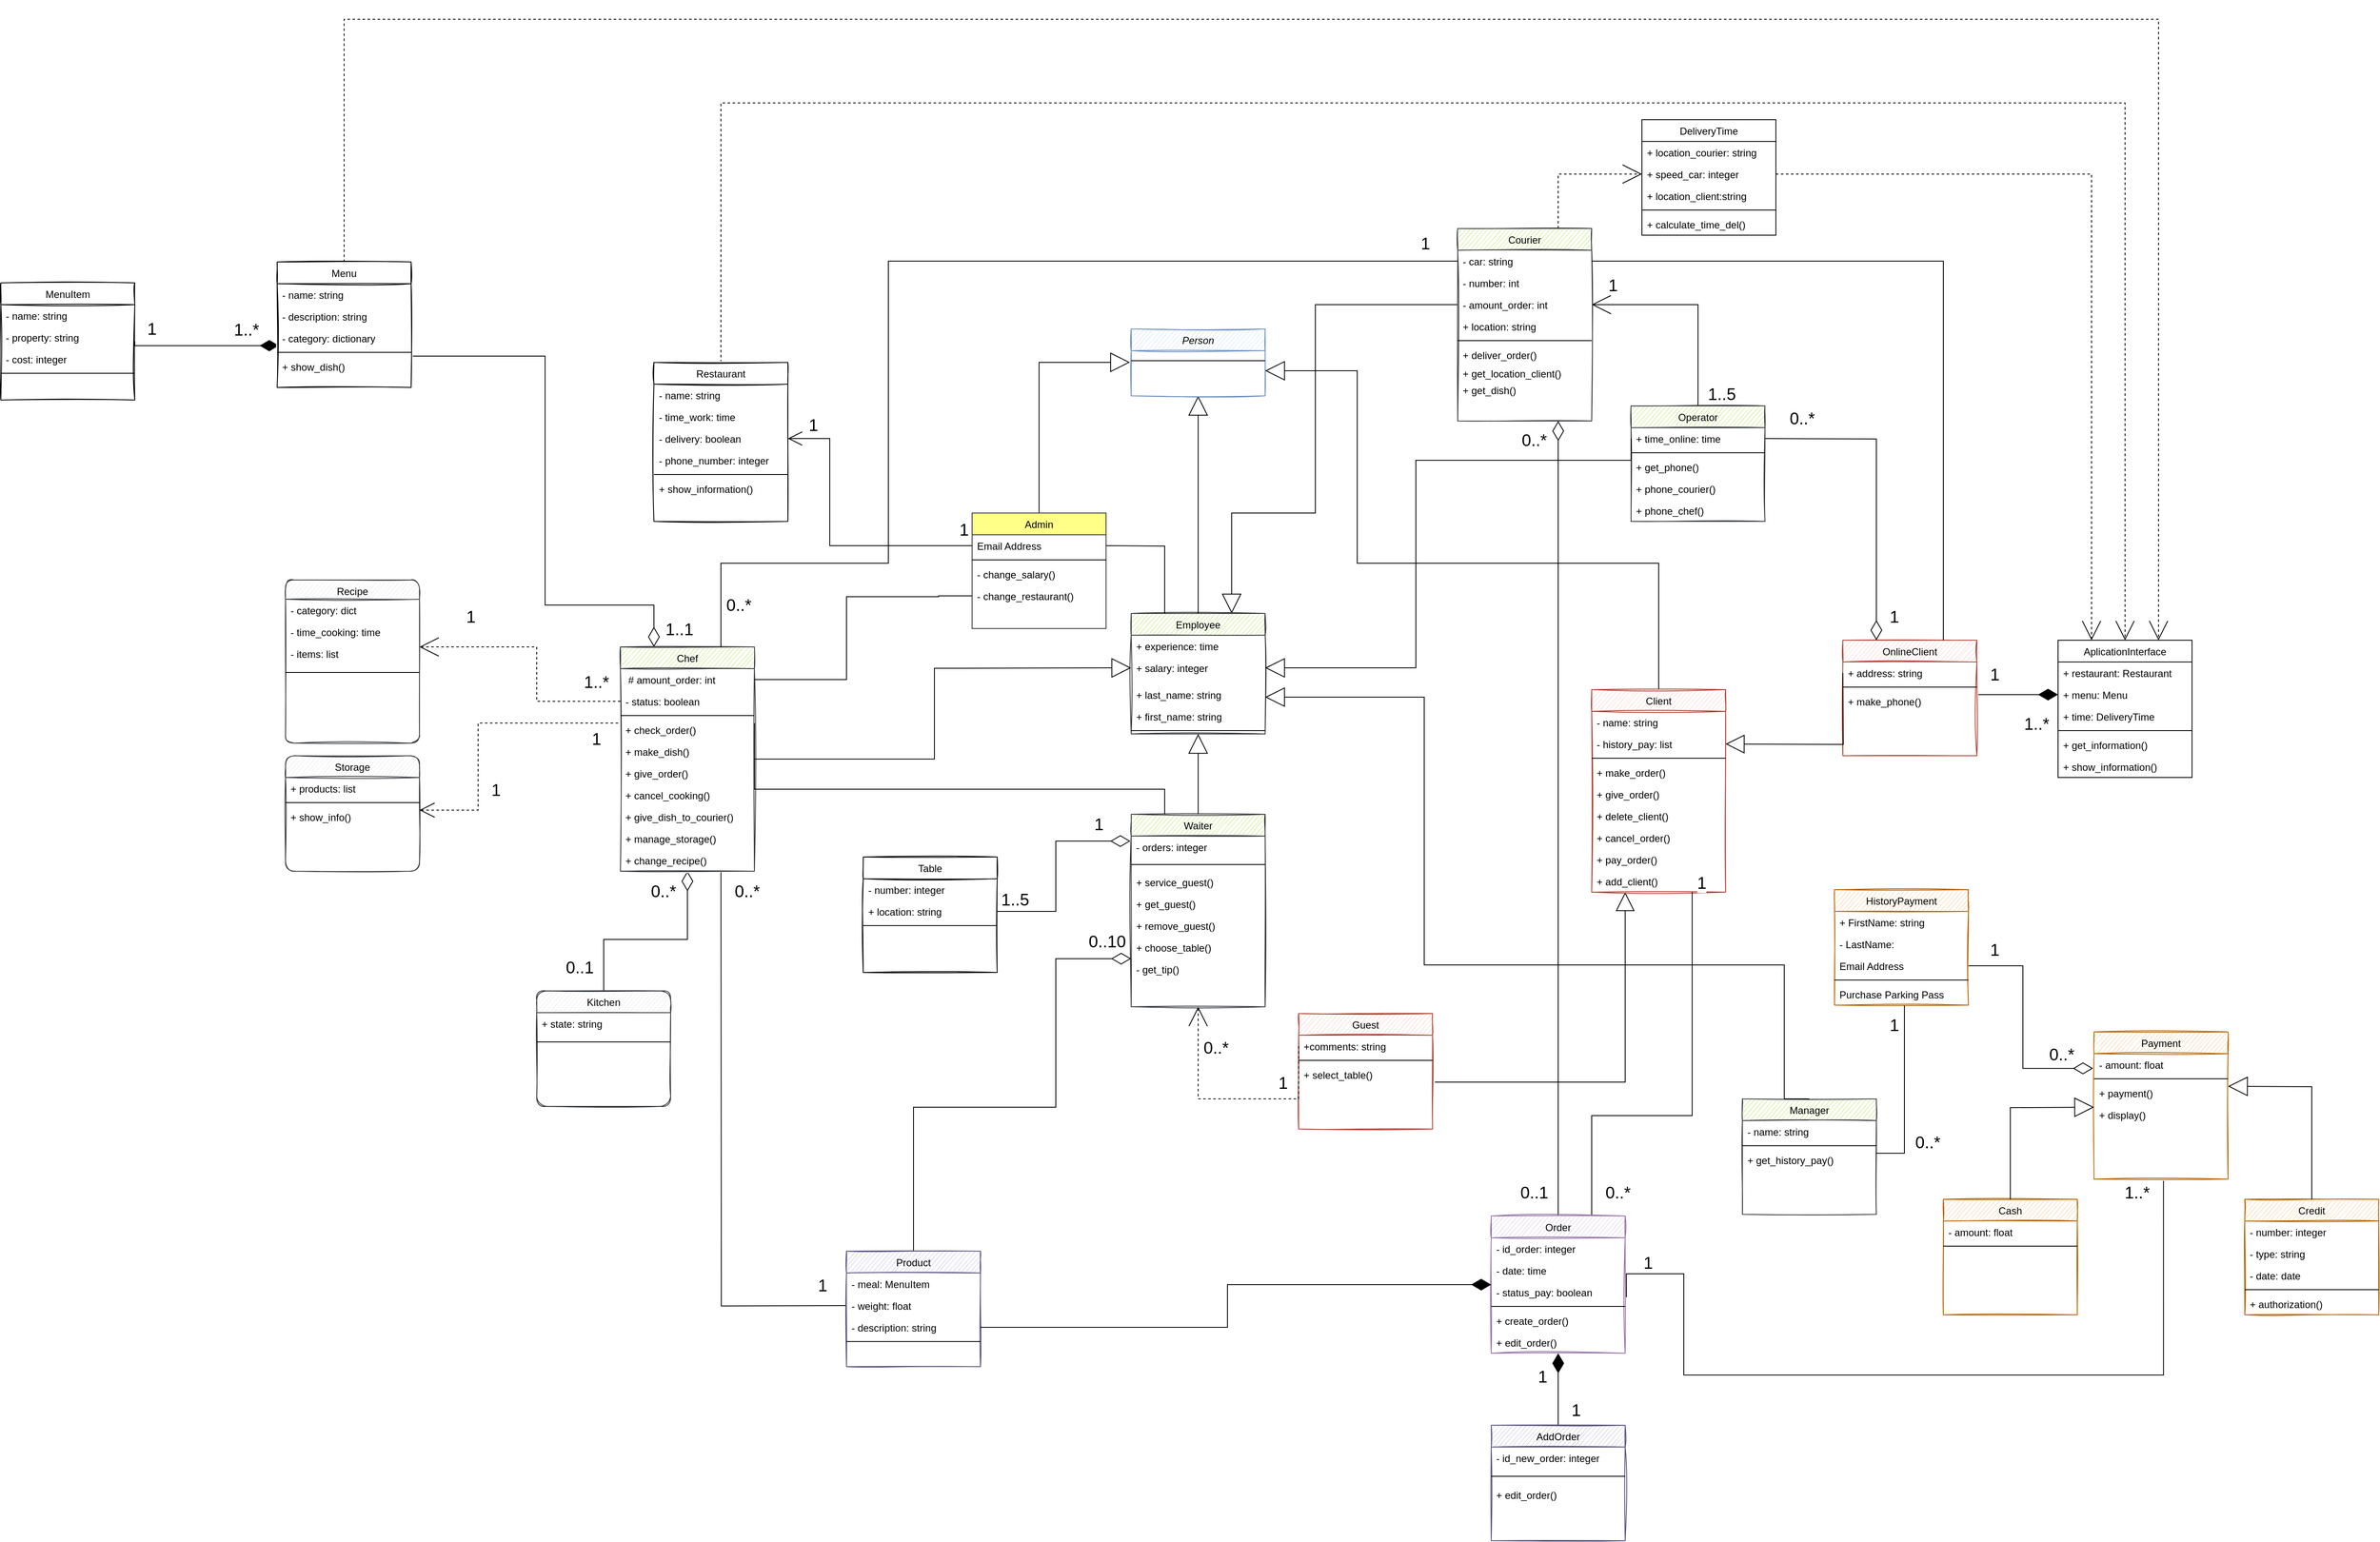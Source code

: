 <mxfile version="14.4.0" type="github">
  <diagram id="C5RBs43oDa-KdzZeNtuy" name="Page-1">
    <mxGraphModel dx="4746" dy="2873" grid="1" gridSize="10" guides="1" tooltips="1" connect="1" arrows="1" fold="1" page="1" pageScale="1" pageWidth="1654" pageHeight="1169" math="0" shadow="0">
      <root>
        <mxCell id="WIyWlLk6GJQsqaUBKTNV-0" />
        <mxCell id="WIyWlLk6GJQsqaUBKTNV-1" parent="WIyWlLk6GJQsqaUBKTNV-0" />
        <mxCell id="v5H9gl0Cg46Wzbv6vSkD-239" style="edgeStyle=orthogonalEdgeStyle;rounded=0;jumpSize=7;orthogonalLoop=1;jettySize=auto;html=1;exitX=0.75;exitY=0;exitDx=0;exitDy=0;entryX=0;entryY=0.5;entryDx=0;entryDy=0;startArrow=block;startFill=0;startSize=21;sourcePerimeterSpacing=10;endArrow=none;endFill=0;endSize=14;targetPerimeterSpacing=15;strokeWidth=1;" edge="1" parent="WIyWlLk6GJQsqaUBKTNV-1" source="v5H9gl0Cg46Wzbv6vSkD-0" target="v5H9gl0Cg46Wzbv6vSkD-40">
          <mxGeometry relative="1" as="geometry">
            <Array as="points">
              <mxPoint x="350" y="-290" />
              <mxPoint x="450" y="-290" />
              <mxPoint x="450" y="-539" />
            </Array>
          </mxGeometry>
        </mxCell>
        <mxCell id="v5H9gl0Cg46Wzbv6vSkD-0" value="Employee" style="swimlane;fontStyle=0;align=center;verticalAlign=top;childLayout=stackLayout;horizontal=1;startSize=26;horizontalStack=0;resizeParent=1;resizeLast=0;collapsible=1;marginBottom=0;rounded=0;shadow=0;strokeWidth=1;fillColor=#cdeb8b;strokeColor=#36393d;sketch=1;swimlaneLine=1;swimlaneFillColor=#ffffff;" vertex="1" parent="WIyWlLk6GJQsqaUBKTNV-1">
          <mxGeometry x="230" y="-170" width="160" height="144" as="geometry">
            <mxRectangle x="230" y="140" width="160" height="26" as="alternateBounds" />
          </mxGeometry>
        </mxCell>
        <mxCell id="v5H9gl0Cg46Wzbv6vSkD-1" value="+ experience: time" style="text;align=left;verticalAlign=top;spacingLeft=4;spacingRight=4;overflow=hidden;rotatable=0;points=[[0,0.5],[1,0.5]];portConstraint=eastwest;" vertex="1" parent="v5H9gl0Cg46Wzbv6vSkD-0">
          <mxGeometry y="26" width="160" height="26" as="geometry" />
        </mxCell>
        <mxCell id="v5H9gl0Cg46Wzbv6vSkD-399" value="+ salary: integer" style="text;align=left;verticalAlign=top;spacingLeft=4;spacingRight=4;overflow=hidden;rotatable=0;points=[[0,0.5],[1,0.5]];portConstraint=eastwest;rounded=0;shadow=0;html=0;" vertex="1" parent="v5H9gl0Cg46Wzbv6vSkD-0">
          <mxGeometry y="52" width="160" height="32" as="geometry" />
        </mxCell>
        <mxCell id="v5H9gl0Cg46Wzbv6vSkD-398" value="+ last_name: string" style="text;align=left;verticalAlign=top;spacingLeft=4;spacingRight=4;overflow=hidden;rotatable=0;points=[[0,0.5],[1,0.5]];portConstraint=eastwest;rounded=0;shadow=0;html=0;" vertex="1" parent="v5H9gl0Cg46Wzbv6vSkD-0">
          <mxGeometry y="84" width="160" height="26" as="geometry" />
        </mxCell>
        <mxCell id="v5H9gl0Cg46Wzbv6vSkD-397" value="+ first_name: string" style="text;align=left;verticalAlign=top;spacingLeft=4;spacingRight=4;overflow=hidden;rotatable=0;points=[[0,0.5],[1,0.5]];portConstraint=eastwest;" vertex="1" parent="v5H9gl0Cg46Wzbv6vSkD-0">
          <mxGeometry y="110" width="160" height="26" as="geometry" />
        </mxCell>
        <mxCell id="v5H9gl0Cg46Wzbv6vSkD-4" value="" style="line;html=1;strokeWidth=1;align=left;verticalAlign=middle;spacingTop=-1;spacingLeft=3;spacingRight=3;rotatable=0;labelPosition=right;points=[];portConstraint=eastwest;" vertex="1" parent="v5H9gl0Cg46Wzbv6vSkD-0">
          <mxGeometry y="136" width="160" height="8" as="geometry" />
        </mxCell>
        <mxCell id="v5H9gl0Cg46Wzbv6vSkD-169" style="edgeStyle=orthogonalEdgeStyle;rounded=0;orthogonalLoop=1;jettySize=auto;html=1;entryX=0.5;entryY=0;entryDx=0;entryDy=0;startArrow=block;startFill=0;startSize=21;sourcePerimeterSpacing=10;endArrow=none;endFill=0;endSize=10;targetPerimeterSpacing=15;exitX=-0.009;exitY=0.583;exitDx=0;exitDy=0;exitPerimeter=0;" edge="1" parent="WIyWlLk6GJQsqaUBKTNV-1" source="v5H9gl0Cg46Wzbv6vSkD-11" target="v5H9gl0Cg46Wzbv6vSkD-13">
          <mxGeometry relative="1" as="geometry" />
        </mxCell>
        <mxCell id="v5H9gl0Cg46Wzbv6vSkD-171" style="edgeStyle=orthogonalEdgeStyle;rounded=0;orthogonalLoop=1;jettySize=auto;html=1;exitX=0.5;exitY=1;exitDx=0;exitDy=0;entryX=0.5;entryY=0;entryDx=0;entryDy=0;startArrow=block;startFill=0;startSize=21;sourcePerimeterSpacing=10;endArrow=none;endFill=0;endSize=10;targetPerimeterSpacing=15;" edge="1" parent="WIyWlLk6GJQsqaUBKTNV-1" source="v5H9gl0Cg46Wzbv6vSkD-7" target="v5H9gl0Cg46Wzbv6vSkD-0">
          <mxGeometry relative="1" as="geometry" />
        </mxCell>
        <mxCell id="v5H9gl0Cg46Wzbv6vSkD-7" value="Person" style="swimlane;fontStyle=2;align=center;verticalAlign=top;childLayout=stackLayout;horizontal=1;startSize=26;horizontalStack=0;resizeParent=1;resizeLast=0;collapsible=1;marginBottom=0;rounded=0;shadow=0;strokeWidth=1;swimlaneFillColor=#ffffff;fillColor=#dae8fc;sketch=1;glass=0;strokeColor=#6c8ebf;fillStyle=auto;" vertex="1" parent="WIyWlLk6GJQsqaUBKTNV-1">
          <mxGeometry x="230" y="-510" width="160" height="80" as="geometry">
            <mxRectangle x="230" y="140" width="160" height="26" as="alternateBounds" />
          </mxGeometry>
        </mxCell>
        <mxCell id="v5H9gl0Cg46Wzbv6vSkD-11" value="" style="line;html=1;strokeWidth=1;align=left;verticalAlign=middle;spacingTop=-1;spacingLeft=3;spacingRight=3;rotatable=0;labelPosition=right;points=[];portConstraint=eastwest;" vertex="1" parent="v5H9gl0Cg46Wzbv6vSkD-7">
          <mxGeometry y="26" width="160" height="24" as="geometry" />
        </mxCell>
        <mxCell id="v5H9gl0Cg46Wzbv6vSkD-13" value="Admin" style="swimlane;fontStyle=0;align=center;verticalAlign=top;childLayout=stackLayout;horizontal=1;startSize=26;horizontalStack=0;resizeParent=1;resizeLast=0;collapsible=1;marginBottom=0;rounded=0;shadow=0;strokeWidth=1;fillColor=#ffff88;strokeColor=#36393d;swimlaneFillColor=#ffffff;sketch=0;" vertex="1" parent="WIyWlLk6GJQsqaUBKTNV-1">
          <mxGeometry x="40" y="-290" width="160" height="138" as="geometry">
            <mxRectangle x="230" y="140" width="160" height="26" as="alternateBounds" />
          </mxGeometry>
        </mxCell>
        <mxCell id="v5H9gl0Cg46Wzbv6vSkD-16" value="Email Address" style="text;align=left;verticalAlign=top;spacingLeft=4;spacingRight=4;overflow=hidden;rotatable=0;points=[[0,0.5],[1,0.5]];portConstraint=eastwest;rounded=0;shadow=0;html=0;" vertex="1" parent="v5H9gl0Cg46Wzbv6vSkD-13">
          <mxGeometry y="26" width="160" height="26" as="geometry" />
        </mxCell>
        <mxCell id="v5H9gl0Cg46Wzbv6vSkD-17" value="" style="line;html=1;strokeWidth=1;align=left;verticalAlign=middle;spacingTop=-1;spacingLeft=3;spacingRight=3;rotatable=0;labelPosition=right;points=[];portConstraint=eastwest;" vertex="1" parent="v5H9gl0Cg46Wzbv6vSkD-13">
          <mxGeometry y="52" width="160" height="8" as="geometry" />
        </mxCell>
        <mxCell id="v5H9gl0Cg46Wzbv6vSkD-451" value="- change_salary()" style="text;align=left;verticalAlign=top;spacingLeft=4;spacingRight=4;overflow=hidden;rotatable=0;points=[[0,0.5],[1,0.5]];portConstraint=eastwest;" vertex="1" parent="v5H9gl0Cg46Wzbv6vSkD-13">
          <mxGeometry y="60" width="160" height="26" as="geometry" />
        </mxCell>
        <mxCell id="v5H9gl0Cg46Wzbv6vSkD-452" value="- change_restaurant()" style="text;align=left;verticalAlign=top;spacingLeft=4;spacingRight=4;overflow=hidden;rotatable=0;points=[[0,0.5],[1,0.5]];portConstraint=eastwest;" vertex="1" parent="v5H9gl0Cg46Wzbv6vSkD-13">
          <mxGeometry y="86" width="160" height="26" as="geometry" />
        </mxCell>
        <mxCell id="v5H9gl0Cg46Wzbv6vSkD-245" style="edgeStyle=orthogonalEdgeStyle;rounded=0;jumpSize=7;orthogonalLoop=1;jettySize=auto;html=1;exitX=0.5;exitY=0;exitDx=0;exitDy=0;entryX=1;entryY=0.5;entryDx=0;entryDy=0;startArrow=none;startFill=0;startSize=18;sourcePerimeterSpacing=10;endArrow=open;endFill=0;endSize=21;targetPerimeterSpacing=15;strokeWidth=1;" edge="1" parent="WIyWlLk6GJQsqaUBKTNV-1" source="v5H9gl0Cg46Wzbv6vSkD-25" target="v5H9gl0Cg46Wzbv6vSkD-40">
          <mxGeometry relative="1" as="geometry" />
        </mxCell>
        <mxCell id="v5H9gl0Cg46Wzbv6vSkD-25" value="Operator" style="swimlane;fontStyle=0;align=center;verticalAlign=top;childLayout=stackLayout;horizontal=1;startSize=26;horizontalStack=0;resizeParent=1;resizeLast=0;collapsible=1;marginBottom=0;rounded=0;shadow=0;strokeWidth=1;fillColor=#cdeb8b;strokeColor=#36393d;sketch=1;swimlaneFillColor=#ffffff;" vertex="1" parent="WIyWlLk6GJQsqaUBKTNV-1">
          <mxGeometry x="827" y="-418" width="160" height="138" as="geometry">
            <mxRectangle x="230" y="140" width="160" height="26" as="alternateBounds" />
          </mxGeometry>
        </mxCell>
        <mxCell id="v5H9gl0Cg46Wzbv6vSkD-28" value="+ time_online: time" style="text;align=left;verticalAlign=top;spacingLeft=4;spacingRight=4;overflow=hidden;rotatable=0;points=[[0,0.5],[1,0.5]];portConstraint=eastwest;rounded=0;shadow=0;html=0;" vertex="1" parent="v5H9gl0Cg46Wzbv6vSkD-25">
          <mxGeometry y="26" width="160" height="26" as="geometry" />
        </mxCell>
        <mxCell id="v5H9gl0Cg46Wzbv6vSkD-29" value="" style="line;html=1;strokeWidth=1;align=left;verticalAlign=middle;spacingTop=-1;spacingLeft=3;spacingRight=3;rotatable=0;labelPosition=right;points=[];portConstraint=eastwest;" vertex="1" parent="v5H9gl0Cg46Wzbv6vSkD-25">
          <mxGeometry y="52" width="160" height="8" as="geometry" />
        </mxCell>
        <mxCell id="v5H9gl0Cg46Wzbv6vSkD-30" value="+ get_phone()" style="text;align=left;verticalAlign=top;spacingLeft=4;spacingRight=4;overflow=hidden;rotatable=0;points=[[0,0.5],[1,0.5]];portConstraint=eastwest;" vertex="1" parent="v5H9gl0Cg46Wzbv6vSkD-25">
          <mxGeometry y="60" width="160" height="26" as="geometry" />
        </mxCell>
        <mxCell id="v5H9gl0Cg46Wzbv6vSkD-445" value="+ phone_courier()" style="text;align=left;verticalAlign=top;spacingLeft=4;spacingRight=4;overflow=hidden;rotatable=0;points=[[0,0.5],[1,0.5]];portConstraint=eastwest;" vertex="1" parent="v5H9gl0Cg46Wzbv6vSkD-25">
          <mxGeometry y="86" width="160" height="26" as="geometry" />
        </mxCell>
        <mxCell id="v5H9gl0Cg46Wzbv6vSkD-446" value="+ phone_chef()" style="text;align=left;verticalAlign=top;spacingLeft=4;spacingRight=4;overflow=hidden;rotatable=0;points=[[0,0.5],[1,0.5]];portConstraint=eastwest;" vertex="1" parent="v5H9gl0Cg46Wzbv6vSkD-25">
          <mxGeometry y="112" width="160" height="26" as="geometry" />
        </mxCell>
        <mxCell id="v5H9gl0Cg46Wzbv6vSkD-243" style="edgeStyle=orthogonalEdgeStyle;rounded=0;jumpSize=7;orthogonalLoop=1;jettySize=auto;html=1;exitX=0.5;exitY=0;exitDx=0;exitDy=0;entryX=0.5;entryY=1;entryDx=0;entryDy=0;startArrow=none;startFill=0;startSize=18;sourcePerimeterSpacing=10;endArrow=block;endFill=0;endSize=21;targetPerimeterSpacing=15;strokeWidth=1;" edge="1" parent="WIyWlLk6GJQsqaUBKTNV-1" source="v5H9gl0Cg46Wzbv6vSkD-31" target="v5H9gl0Cg46Wzbv6vSkD-0">
          <mxGeometry relative="1" as="geometry" />
        </mxCell>
        <mxCell id="v5H9gl0Cg46Wzbv6vSkD-31" value="Waiter" style="swimlane;fontStyle=0;align=center;verticalAlign=top;childLayout=stackLayout;horizontal=1;startSize=26;horizontalStack=0;resizeParent=1;resizeLast=0;collapsible=1;marginBottom=0;rounded=0;shadow=0;strokeWidth=1;fillColor=#cdeb8b;strokeColor=#36393d;swimlaneFillColor=#ffffff;sketch=1;" vertex="1" parent="WIyWlLk6GJQsqaUBKTNV-1">
          <mxGeometry x="230" y="70" width="160" height="230" as="geometry">
            <mxRectangle x="230" y="140" width="160" height="26" as="alternateBounds" />
          </mxGeometry>
        </mxCell>
        <mxCell id="v5H9gl0Cg46Wzbv6vSkD-408" value="- orders: integer" style="text;align=left;verticalAlign=top;spacingLeft=4;spacingRight=4;overflow=hidden;rotatable=0;points=[[0,0.5],[1,0.5]];portConstraint=eastwest;rounded=0;shadow=0;html=0;" vertex="1" parent="v5H9gl0Cg46Wzbv6vSkD-31">
          <mxGeometry y="26" width="160" height="26" as="geometry" />
        </mxCell>
        <mxCell id="v5H9gl0Cg46Wzbv6vSkD-35" value="" style="line;html=1;strokeWidth=1;align=left;verticalAlign=middle;spacingTop=-1;spacingLeft=3;spacingRight=3;rotatable=0;labelPosition=right;points=[];portConstraint=eastwest;" vertex="1" parent="v5H9gl0Cg46Wzbv6vSkD-31">
          <mxGeometry y="52" width="160" height="16" as="geometry" />
        </mxCell>
        <mxCell id="v5H9gl0Cg46Wzbv6vSkD-36" value="+ service_guest()" style="text;align=left;verticalAlign=top;spacingLeft=4;spacingRight=4;overflow=hidden;rotatable=0;points=[[0,0.5],[1,0.5]];portConstraint=eastwest;" vertex="1" parent="v5H9gl0Cg46Wzbv6vSkD-31">
          <mxGeometry y="68" width="160" height="26" as="geometry" />
        </mxCell>
        <mxCell id="v5H9gl0Cg46Wzbv6vSkD-413" value="+ get_guest()" style="text;align=left;verticalAlign=top;spacingLeft=4;spacingRight=4;overflow=hidden;rotatable=0;points=[[0,0.5],[1,0.5]];portConstraint=eastwest;" vertex="1" parent="v5H9gl0Cg46Wzbv6vSkD-31">
          <mxGeometry y="94" width="160" height="26" as="geometry" />
        </mxCell>
        <mxCell id="v5H9gl0Cg46Wzbv6vSkD-424" value="+ remove_guest()" style="text;align=left;verticalAlign=top;spacingLeft=4;spacingRight=4;overflow=hidden;rotatable=0;points=[[0,0.5],[1,0.5]];portConstraint=eastwest;" vertex="1" parent="v5H9gl0Cg46Wzbv6vSkD-31">
          <mxGeometry y="120" width="160" height="26" as="geometry" />
        </mxCell>
        <mxCell id="v5H9gl0Cg46Wzbv6vSkD-449" value="+ choose_table()" style="text;align=left;verticalAlign=top;spacingLeft=4;spacingRight=4;overflow=hidden;rotatable=0;points=[[0,0.5],[1,0.5]];portConstraint=eastwest;" vertex="1" parent="v5H9gl0Cg46Wzbv6vSkD-31">
          <mxGeometry y="146" width="160" height="26" as="geometry" />
        </mxCell>
        <mxCell id="v5H9gl0Cg46Wzbv6vSkD-456" value="- get_tip()" style="text;align=left;verticalAlign=top;spacingLeft=4;spacingRight=4;overflow=hidden;rotatable=0;points=[[0,0.5],[1,0.5]];portConstraint=eastwest;" vertex="1" parent="v5H9gl0Cg46Wzbv6vSkD-31">
          <mxGeometry y="172" width="160" height="26" as="geometry" />
        </mxCell>
        <mxCell id="v5H9gl0Cg46Wzbv6vSkD-277" style="edgeStyle=orthogonalEdgeStyle;rounded=0;jumpSize=7;orthogonalLoop=1;jettySize=auto;html=1;exitX=0.75;exitY=0;exitDx=0;exitDy=0;entryX=0;entryY=0.5;entryDx=0;entryDy=0;dashed=1;startArrow=none;startFill=0;startSize=20;sourcePerimeterSpacing=13;endArrow=open;endFill=0;endSize=21;targetPerimeterSpacing=17;strokeColor=#000000;strokeWidth=1;" edge="1" parent="WIyWlLk6GJQsqaUBKTNV-1" source="v5H9gl0Cg46Wzbv6vSkD-37" target="v5H9gl0Cg46Wzbv6vSkD-136">
          <mxGeometry relative="1" as="geometry" />
        </mxCell>
        <mxCell id="v5H9gl0Cg46Wzbv6vSkD-37" value="Courier" style="swimlane;fontStyle=0;align=center;verticalAlign=top;childLayout=stackLayout;horizontal=1;startSize=26;horizontalStack=0;resizeParent=1;resizeLast=0;collapsible=1;marginBottom=0;rounded=0;shadow=0;strokeWidth=1;fillColor=#cdeb8b;strokeColor=#36393d;sketch=1;" vertex="1" parent="WIyWlLk6GJQsqaUBKTNV-1">
          <mxGeometry x="620" y="-630" width="160" height="230" as="geometry">
            <mxRectangle x="230" y="140" width="160" height="26" as="alternateBounds" />
          </mxGeometry>
        </mxCell>
        <mxCell id="v5H9gl0Cg46Wzbv6vSkD-38" value="- car: string" style="text;align=left;verticalAlign=top;spacingLeft=4;spacingRight=4;overflow=hidden;rotatable=0;points=[[0,0.5],[1,0.5]];portConstraint=eastwest;" vertex="1" parent="v5H9gl0Cg46Wzbv6vSkD-37">
          <mxGeometry y="26" width="160" height="26" as="geometry" />
        </mxCell>
        <mxCell id="v5H9gl0Cg46Wzbv6vSkD-39" value="- number: int" style="text;align=left;verticalAlign=top;spacingLeft=4;spacingRight=4;overflow=hidden;rotatable=0;points=[[0,0.5],[1,0.5]];portConstraint=eastwest;rounded=0;shadow=0;html=0;" vertex="1" parent="v5H9gl0Cg46Wzbv6vSkD-37">
          <mxGeometry y="52" width="160" height="26" as="geometry" />
        </mxCell>
        <mxCell id="v5H9gl0Cg46Wzbv6vSkD-40" value="- amount_order: int" style="text;align=left;verticalAlign=top;spacingLeft=4;spacingRight=4;overflow=hidden;rotatable=0;points=[[0,0.5],[1,0.5]];portConstraint=eastwest;rounded=0;shadow=0;html=0;" vertex="1" parent="v5H9gl0Cg46Wzbv6vSkD-37">
          <mxGeometry y="78" width="160" height="26" as="geometry" />
        </mxCell>
        <mxCell id="v5H9gl0Cg46Wzbv6vSkD-440" value="+ location: string" style="text;align=left;verticalAlign=top;spacingLeft=4;spacingRight=4;overflow=hidden;rotatable=0;points=[[0,0.5],[1,0.5]];portConstraint=eastwest;rounded=0;shadow=0;html=0;" vertex="1" parent="v5H9gl0Cg46Wzbv6vSkD-37">
          <mxGeometry y="104" width="160" height="26" as="geometry" />
        </mxCell>
        <mxCell id="v5H9gl0Cg46Wzbv6vSkD-41" value="" style="line;html=1;strokeWidth=1;align=left;verticalAlign=middle;spacingTop=-1;spacingLeft=3;spacingRight=3;rotatable=0;labelPosition=right;points=[];portConstraint=eastwest;" vertex="1" parent="v5H9gl0Cg46Wzbv6vSkD-37">
          <mxGeometry y="130" width="160" height="8" as="geometry" />
        </mxCell>
        <mxCell id="v5H9gl0Cg46Wzbv6vSkD-42" value="+ deliver_order()" style="text;align=left;verticalAlign=top;spacingLeft=4;spacingRight=4;overflow=hidden;rotatable=0;points=[[0,0.5],[1,0.5]];portConstraint=eastwest;" vertex="1" parent="v5H9gl0Cg46Wzbv6vSkD-37">
          <mxGeometry y="138" width="160" height="22" as="geometry" />
        </mxCell>
        <mxCell id="v5H9gl0Cg46Wzbv6vSkD-441" value="+ get_location_client()" style="text;align=left;verticalAlign=top;spacingLeft=4;spacingRight=4;overflow=hidden;rotatable=0;points=[[0,0.5],[1,0.5]];portConstraint=eastwest;" vertex="1" parent="v5H9gl0Cg46Wzbv6vSkD-37">
          <mxGeometry y="160" width="160" height="20" as="geometry" />
        </mxCell>
        <mxCell id="v5H9gl0Cg46Wzbv6vSkD-442" value="+ get_dish()" style="text;align=left;verticalAlign=top;spacingLeft=4;spacingRight=4;overflow=hidden;rotatable=0;points=[[0,0.5],[1,0.5]];portConstraint=eastwest;" vertex="1" parent="v5H9gl0Cg46Wzbv6vSkD-37">
          <mxGeometry y="180" width="160" height="30" as="geometry" />
        </mxCell>
        <mxCell id="v5H9gl0Cg46Wzbv6vSkD-282" style="edgeStyle=orthogonalEdgeStyle;rounded=0;jumpSize=7;orthogonalLoop=1;jettySize=auto;html=1;exitX=0.5;exitY=0;exitDx=0;exitDy=0;startArrow=none;startFill=0;startSize=21;sourcePerimeterSpacing=13;endArrow=block;endFill=0;endSize=21;targetPerimeterSpacing=17;strokeColor=#000000;strokeWidth=1;" edge="1" parent="WIyWlLk6GJQsqaUBKTNV-1" source="v5H9gl0Cg46Wzbv6vSkD-43">
          <mxGeometry relative="1" as="geometry">
            <mxPoint x="390" y="-460" as="targetPoint" />
            <Array as="points">
              <mxPoint x="860" y="-230" />
              <mxPoint x="500" y="-230" />
              <mxPoint x="500" y="-460" />
            </Array>
          </mxGeometry>
        </mxCell>
        <mxCell id="v5H9gl0Cg46Wzbv6vSkD-286" style="edgeStyle=orthogonalEdgeStyle;rounded=0;jumpSize=7;orthogonalLoop=1;jettySize=auto;html=1;exitX=0.25;exitY=1;exitDx=0;exitDy=0;entryX=1;entryY=0.5;entryDx=0;entryDy=0;startArrow=block;startFill=0;startSize=20;sourcePerimeterSpacing=13;endArrow=none;endFill=0;endSize=21;targetPerimeterSpacing=17;strokeColor=#000000;strokeWidth=1;" edge="1" parent="WIyWlLk6GJQsqaUBKTNV-1" source="v5H9gl0Cg46Wzbv6vSkD-43">
          <mxGeometry relative="1" as="geometry">
            <mxPoint x="590" y="347" as="targetPoint" />
            <Array as="points">
              <mxPoint x="820" y="390" />
              <mxPoint x="590" y="390" />
            </Array>
          </mxGeometry>
        </mxCell>
        <mxCell id="v5H9gl0Cg46Wzbv6vSkD-43" value="Client" style="swimlane;fontStyle=0;align=center;verticalAlign=top;childLayout=stackLayout;horizontal=1;startSize=26;horizontalStack=0;resizeParent=1;resizeLast=0;collapsible=1;marginBottom=0;rounded=0;shadow=0;strokeWidth=1;fillColor=#fad9d5;strokeColor=#ae4132;swimlaneFillColor=#ffffff;sketch=1;" vertex="1" parent="WIyWlLk6GJQsqaUBKTNV-1">
          <mxGeometry x="780" y="-79" width="160" height="242" as="geometry">
            <mxRectangle x="230" y="140" width="160" height="26" as="alternateBounds" />
          </mxGeometry>
        </mxCell>
        <mxCell id="v5H9gl0Cg46Wzbv6vSkD-44" value="- name: string" style="text;align=left;verticalAlign=top;spacingLeft=4;spacingRight=4;overflow=hidden;rotatable=0;points=[[0,0.5],[1,0.5]];portConstraint=eastwest;" vertex="1" parent="v5H9gl0Cg46Wzbv6vSkD-43">
          <mxGeometry y="26" width="160" height="26" as="geometry" />
        </mxCell>
        <mxCell id="v5H9gl0Cg46Wzbv6vSkD-46" value="- history_pay: list" style="text;align=left;verticalAlign=top;spacingLeft=4;spacingRight=4;overflow=hidden;rotatable=0;points=[[0,0.5],[1,0.5]];portConstraint=eastwest;rounded=0;shadow=0;html=0;" vertex="1" parent="v5H9gl0Cg46Wzbv6vSkD-43">
          <mxGeometry y="52" width="160" height="26" as="geometry" />
        </mxCell>
        <mxCell id="v5H9gl0Cg46Wzbv6vSkD-47" value="" style="line;html=1;strokeWidth=1;align=left;verticalAlign=middle;spacingTop=-1;spacingLeft=3;spacingRight=3;rotatable=0;labelPosition=right;points=[];portConstraint=eastwest;" vertex="1" parent="v5H9gl0Cg46Wzbv6vSkD-43">
          <mxGeometry y="78" width="160" height="8" as="geometry" />
        </mxCell>
        <mxCell id="v5H9gl0Cg46Wzbv6vSkD-409" value="+ make_order()" style="text;align=left;verticalAlign=top;spacingLeft=4;spacingRight=4;overflow=hidden;rotatable=0;points=[[0,0.5],[1,0.5]];portConstraint=eastwest;rounded=0;shadow=0;html=0;" vertex="1" parent="v5H9gl0Cg46Wzbv6vSkD-43">
          <mxGeometry y="86" width="160" height="26" as="geometry" />
        </mxCell>
        <mxCell id="v5H9gl0Cg46Wzbv6vSkD-410" value="+ give_order()" style="text;align=left;verticalAlign=top;spacingLeft=4;spacingRight=4;overflow=hidden;rotatable=0;points=[[0,0.5],[1,0.5]];portConstraint=eastwest;rounded=0;shadow=0;html=0;" vertex="1" parent="v5H9gl0Cg46Wzbv6vSkD-43">
          <mxGeometry y="112" width="160" height="26" as="geometry" />
        </mxCell>
        <mxCell id="v5H9gl0Cg46Wzbv6vSkD-463" value="+ delete_client()" style="text;align=left;verticalAlign=top;spacingLeft=4;spacingRight=4;overflow=hidden;rotatable=0;points=[[0,0.5],[1,0.5]];portConstraint=eastwest;rounded=0;shadow=0;html=0;" vertex="1" parent="v5H9gl0Cg46Wzbv6vSkD-43">
          <mxGeometry y="138" width="160" height="26" as="geometry" />
        </mxCell>
        <mxCell id="v5H9gl0Cg46Wzbv6vSkD-411" value="+ cancel_order()" style="text;align=left;verticalAlign=top;spacingLeft=4;spacingRight=4;overflow=hidden;rotatable=0;points=[[0,0.5],[1,0.5]];portConstraint=eastwest;rounded=0;shadow=0;html=0;" vertex="1" parent="v5H9gl0Cg46Wzbv6vSkD-43">
          <mxGeometry y="164" width="160" height="26" as="geometry" />
        </mxCell>
        <mxCell id="v5H9gl0Cg46Wzbv6vSkD-412" value="+ pay_order()" style="text;align=left;verticalAlign=top;spacingLeft=4;spacingRight=4;overflow=hidden;rotatable=0;points=[[0,0.5],[1,0.5]];portConstraint=eastwest;rounded=0;shadow=0;html=0;" vertex="1" parent="v5H9gl0Cg46Wzbv6vSkD-43">
          <mxGeometry y="190" width="160" height="26" as="geometry" />
        </mxCell>
        <mxCell id="v5H9gl0Cg46Wzbv6vSkD-462" value="+ add_client()" style="text;align=left;verticalAlign=top;spacingLeft=4;spacingRight=4;overflow=hidden;rotatable=0;points=[[0,0.5],[1,0.5]];portConstraint=eastwest;rounded=0;shadow=0;html=0;" vertex="1" parent="v5H9gl0Cg46Wzbv6vSkD-43">
          <mxGeometry y="216" width="160" height="26" as="geometry" />
        </mxCell>
        <mxCell id="v5H9gl0Cg46Wzbv6vSkD-49" value="Guest" style="swimlane;fontStyle=0;align=center;verticalAlign=top;childLayout=stackLayout;horizontal=1;startSize=26;horizontalStack=0;resizeParent=1;resizeLast=0;collapsible=1;marginBottom=0;rounded=0;shadow=0;strokeWidth=1;fillColor=#fad9d5;strokeColor=#ae4132;swimlaneFillColor=#ffffff;sketch=1;" vertex="1" parent="WIyWlLk6GJQsqaUBKTNV-1">
          <mxGeometry x="430" y="308" width="160" height="138" as="geometry">
            <mxRectangle x="230" y="140" width="160" height="26" as="alternateBounds" />
          </mxGeometry>
        </mxCell>
        <mxCell id="v5H9gl0Cg46Wzbv6vSkD-52" value="+comments: string" style="text;align=left;verticalAlign=top;spacingLeft=4;spacingRight=4;overflow=hidden;rotatable=0;points=[[0,0.5],[1,0.5]];portConstraint=eastwest;rounded=0;shadow=0;html=0;" vertex="1" parent="v5H9gl0Cg46Wzbv6vSkD-49">
          <mxGeometry y="26" width="160" height="26" as="geometry" />
        </mxCell>
        <mxCell id="v5H9gl0Cg46Wzbv6vSkD-53" value="" style="line;html=1;strokeWidth=1;align=left;verticalAlign=middle;spacingTop=-1;spacingLeft=3;spacingRight=3;rotatable=0;labelPosition=right;points=[];portConstraint=eastwest;" vertex="1" parent="v5H9gl0Cg46Wzbv6vSkD-49">
          <mxGeometry y="52" width="160" height="8" as="geometry" />
        </mxCell>
        <mxCell id="v5H9gl0Cg46Wzbv6vSkD-415" value="+ select_table()" style="text;align=left;verticalAlign=top;spacingLeft=4;spacingRight=4;overflow=hidden;rotatable=0;points=[[0,0.5],[1,0.5]];portConstraint=eastwest;rounded=0;shadow=0;html=0;" vertex="1" parent="v5H9gl0Cg46Wzbv6vSkD-49">
          <mxGeometry y="60" width="160" height="26" as="geometry" />
        </mxCell>
        <mxCell id="v5H9gl0Cg46Wzbv6vSkD-276" style="edgeStyle=orthogonalEdgeStyle;rounded=0;jumpSize=7;orthogonalLoop=1;jettySize=auto;html=1;exitX=1;exitY=0.5;exitDx=0;exitDy=0;entryX=0;entryY=0.5;entryDx=0;entryDy=0;startArrow=none;startFill=0;startSize=20;sourcePerimeterSpacing=13;endArrow=diamondThin;endFill=1;endSize=21;targetPerimeterSpacing=17;strokeColor=#000000;strokeWidth=1;" edge="1" parent="WIyWlLk6GJQsqaUBKTNV-1" source="v5H9gl0Cg46Wzbv6vSkD-55" target="v5H9gl0Cg46Wzbv6vSkD-63">
          <mxGeometry relative="1" as="geometry">
            <Array as="points">
              <mxPoint x="1240" y="-73" />
            </Array>
          </mxGeometry>
        </mxCell>
        <mxCell id="v5H9gl0Cg46Wzbv6vSkD-55" value="OnlineClient" style="swimlane;fontStyle=0;align=center;verticalAlign=top;childLayout=stackLayout;horizontal=1;startSize=26;horizontalStack=0;resizeParent=1;resizeLast=0;collapsible=1;marginBottom=0;rounded=0;shadow=0;strokeWidth=1;fillColor=#fad9d5;strokeColor=#ae4132;swimlaneFillColor=#ffffff;sketch=1;" vertex="1" parent="WIyWlLk6GJQsqaUBKTNV-1">
          <mxGeometry x="1080" y="-138" width="160" height="138" as="geometry">
            <mxRectangle x="230" y="140" width="160" height="26" as="alternateBounds" />
          </mxGeometry>
        </mxCell>
        <mxCell id="v5H9gl0Cg46Wzbv6vSkD-58" value="+ address: string" style="text;align=left;verticalAlign=top;spacingLeft=4;spacingRight=4;overflow=hidden;rotatable=0;points=[[0,0.5],[1,0.5]];portConstraint=eastwest;rounded=0;shadow=0;html=0;" vertex="1" parent="v5H9gl0Cg46Wzbv6vSkD-55">
          <mxGeometry y="26" width="160" height="26" as="geometry" />
        </mxCell>
        <mxCell id="v5H9gl0Cg46Wzbv6vSkD-59" value="" style="line;html=1;strokeWidth=1;align=left;verticalAlign=middle;spacingTop=-1;spacingLeft=3;spacingRight=3;rotatable=0;labelPosition=right;points=[];portConstraint=eastwest;" vertex="1" parent="v5H9gl0Cg46Wzbv6vSkD-55">
          <mxGeometry y="52" width="160" height="8" as="geometry" />
        </mxCell>
        <mxCell id="v5H9gl0Cg46Wzbv6vSkD-60" value="+ make_phone()" style="text;align=left;verticalAlign=top;spacingLeft=4;spacingRight=4;overflow=hidden;rotatable=0;points=[[0,0.5],[1,0.5]];portConstraint=eastwest;" vertex="1" parent="v5H9gl0Cg46Wzbv6vSkD-55">
          <mxGeometry y="60" width="160" height="26" as="geometry" />
        </mxCell>
        <mxCell id="v5H9gl0Cg46Wzbv6vSkD-61" value="AplicationInterface" style="swimlane;fontStyle=0;align=center;verticalAlign=top;childLayout=stackLayout;horizontal=1;startSize=26;horizontalStack=0;resizeParent=1;resizeLast=0;collapsible=1;marginBottom=0;rounded=0;shadow=0;strokeWidth=1;" vertex="1" parent="WIyWlLk6GJQsqaUBKTNV-1">
          <mxGeometry x="1337" y="-138" width="160" height="164" as="geometry">
            <mxRectangle x="230" y="140" width="160" height="26" as="alternateBounds" />
          </mxGeometry>
        </mxCell>
        <mxCell id="v5H9gl0Cg46Wzbv6vSkD-62" value="+ restaurant: Restaurant" style="text;align=left;verticalAlign=top;spacingLeft=4;spacingRight=4;overflow=hidden;rotatable=0;points=[[0,0.5],[1,0.5]];portConstraint=eastwest;" vertex="1" parent="v5H9gl0Cg46Wzbv6vSkD-61">
          <mxGeometry y="26" width="160" height="26" as="geometry" />
        </mxCell>
        <mxCell id="v5H9gl0Cg46Wzbv6vSkD-63" value="+ menu: Menu" style="text;align=left;verticalAlign=top;spacingLeft=4;spacingRight=4;overflow=hidden;rotatable=0;points=[[0,0.5],[1,0.5]];portConstraint=eastwest;rounded=0;shadow=0;html=0;" vertex="1" parent="v5H9gl0Cg46Wzbv6vSkD-61">
          <mxGeometry y="52" width="160" height="26" as="geometry" />
        </mxCell>
        <mxCell id="v5H9gl0Cg46Wzbv6vSkD-64" value="+ time: DeliveryTime" style="text;align=left;verticalAlign=top;spacingLeft=4;spacingRight=4;overflow=hidden;rotatable=0;points=[[0,0.5],[1,0.5]];portConstraint=eastwest;rounded=0;shadow=0;html=0;" vertex="1" parent="v5H9gl0Cg46Wzbv6vSkD-61">
          <mxGeometry y="78" width="160" height="26" as="geometry" />
        </mxCell>
        <mxCell id="v5H9gl0Cg46Wzbv6vSkD-65" value="" style="line;html=1;strokeWidth=1;align=left;verticalAlign=middle;spacingTop=-1;spacingLeft=3;spacingRight=3;rotatable=0;labelPosition=right;points=[];portConstraint=eastwest;" vertex="1" parent="v5H9gl0Cg46Wzbv6vSkD-61">
          <mxGeometry y="104" width="160" height="8" as="geometry" />
        </mxCell>
        <mxCell id="v5H9gl0Cg46Wzbv6vSkD-450" value="+ get_information()" style="text;align=left;verticalAlign=top;spacingLeft=4;spacingRight=4;overflow=hidden;rotatable=0;points=[[0,0.5],[1,0.5]];portConstraint=eastwest;" vertex="1" parent="v5H9gl0Cg46Wzbv6vSkD-61">
          <mxGeometry y="112" width="160" height="26" as="geometry" />
        </mxCell>
        <mxCell id="v5H9gl0Cg46Wzbv6vSkD-480" value="+ show_information()" style="text;align=left;verticalAlign=top;spacingLeft=4;spacingRight=4;overflow=hidden;rotatable=0;points=[[0,0.5],[1,0.5]];portConstraint=eastwest;" vertex="1" parent="v5H9gl0Cg46Wzbv6vSkD-61">
          <mxGeometry y="138" width="160" height="26" as="geometry" />
        </mxCell>
        <mxCell id="v5H9gl0Cg46Wzbv6vSkD-312" style="edgeStyle=orthogonalEdgeStyle;rounded=0;jumpSize=7;orthogonalLoop=1;jettySize=auto;html=1;exitX=0.5;exitY=0;exitDx=0;exitDy=0;startArrow=none;startFill=0;startSize=21;sourcePerimeterSpacing=13;endArrow=diamondThin;endFill=0;endSize=21;targetPerimeterSpacing=17;strokeColor=#000000;strokeWidth=1;entryX=0.75;entryY=1;entryDx=0;entryDy=0;" edge="1" parent="WIyWlLk6GJQsqaUBKTNV-1" source="v5H9gl0Cg46Wzbv6vSkD-73" target="v5H9gl0Cg46Wzbv6vSkD-37">
          <mxGeometry relative="1" as="geometry">
            <mxPoint x="740" y="80" as="targetPoint" />
          </mxGeometry>
        </mxCell>
        <mxCell id="v5H9gl0Cg46Wzbv6vSkD-317" style="edgeStyle=orthogonalEdgeStyle;rounded=0;jumpSize=7;orthogonalLoop=1;jettySize=auto;html=1;exitX=0.75;exitY=0;exitDx=0;exitDy=0;entryX=0.75;entryY=1;entryDx=0;entryDy=0;startArrow=none;startFill=0;startSize=21;sourcePerimeterSpacing=13;endArrow=none;endFill=0;endSize=21;targetPerimeterSpacing=17;strokeColor=#000000;strokeWidth=1;" edge="1" parent="WIyWlLk6GJQsqaUBKTNV-1" source="v5H9gl0Cg46Wzbv6vSkD-73" target="v5H9gl0Cg46Wzbv6vSkD-43">
          <mxGeometry relative="1" as="geometry">
            <Array as="points">
              <mxPoint x="780" y="430" />
              <mxPoint x="900" y="430" />
            </Array>
          </mxGeometry>
        </mxCell>
        <mxCell id="v5H9gl0Cg46Wzbv6vSkD-319" style="edgeStyle=orthogonalEdgeStyle;rounded=0;jumpSize=7;orthogonalLoop=1;jettySize=auto;html=1;entryX=0.518;entryY=1.009;entryDx=0;entryDy=0;entryPerimeter=0;startArrow=none;startFill=0;startSize=21;sourcePerimeterSpacing=13;endArrow=open;endFill=0;endSize=21;targetPerimeterSpacing=17;strokeColor=#000000;strokeWidth=1;exitX=1.009;exitY=0.736;exitDx=0;exitDy=0;exitPerimeter=0;" edge="1" parent="WIyWlLk6GJQsqaUBKTNV-1" source="v5H9gl0Cg46Wzbv6vSkD-75" target="v5H9gl0Cg46Wzbv6vSkD-461">
          <mxGeometry relative="1" as="geometry">
            <mxPoint x="830" y="619" as="sourcePoint" />
            <Array as="points">
              <mxPoint x="821" y="619" />
              <mxPoint x="890" y="619" />
              <mxPoint x="890" y="740" />
              <mxPoint x="1463" y="740" />
            </Array>
            <mxPoint x="1462.4" y="441.662" as="targetPoint" />
          </mxGeometry>
        </mxCell>
        <mxCell id="v5H9gl0Cg46Wzbv6vSkD-73" value="Order" style="swimlane;fontStyle=0;align=center;verticalAlign=top;childLayout=stackLayout;horizontal=1;startSize=26;horizontalStack=0;resizeParent=1;resizeLast=0;collapsible=1;marginBottom=0;rounded=0;shadow=0;strokeWidth=1;fillColor=#e1d5e7;strokeColor=#9673a6;swimlaneFillColor=#ffffff;sketch=1;" vertex="1" parent="WIyWlLk6GJQsqaUBKTNV-1">
          <mxGeometry x="660" y="550" width="160" height="164" as="geometry">
            <mxRectangle x="230" y="140" width="160" height="26" as="alternateBounds" />
          </mxGeometry>
        </mxCell>
        <mxCell id="v5H9gl0Cg46Wzbv6vSkD-74" value="- id_order: integer" style="text;align=left;verticalAlign=top;spacingLeft=4;spacingRight=4;overflow=hidden;rotatable=0;points=[[0,0.5],[1,0.5]];portConstraint=eastwest;" vertex="1" parent="v5H9gl0Cg46Wzbv6vSkD-73">
          <mxGeometry y="26" width="160" height="26" as="geometry" />
        </mxCell>
        <mxCell id="v5H9gl0Cg46Wzbv6vSkD-468" value="- date: time" style="text;align=left;verticalAlign=top;spacingLeft=4;spacingRight=4;overflow=hidden;rotatable=0;points=[[0,0.5],[1,0.5]];portConstraint=eastwest;" vertex="1" parent="v5H9gl0Cg46Wzbv6vSkD-73">
          <mxGeometry y="52" width="160" height="26" as="geometry" />
        </mxCell>
        <mxCell id="v5H9gl0Cg46Wzbv6vSkD-75" value="- status_pay: boolean" style="text;align=left;verticalAlign=top;spacingLeft=4;spacingRight=4;overflow=hidden;rotatable=0;points=[[0,0.5],[1,0.5]];portConstraint=eastwest;rounded=0;shadow=0;html=0;" vertex="1" parent="v5H9gl0Cg46Wzbv6vSkD-73">
          <mxGeometry y="78" width="160" height="26" as="geometry" />
        </mxCell>
        <mxCell id="v5H9gl0Cg46Wzbv6vSkD-77" value="" style="line;html=1;strokeWidth=1;align=left;verticalAlign=middle;spacingTop=-1;spacingLeft=3;spacingRight=3;rotatable=0;labelPosition=right;points=[];portConstraint=eastwest;" vertex="1" parent="v5H9gl0Cg46Wzbv6vSkD-73">
          <mxGeometry y="104" width="160" height="8" as="geometry" />
        </mxCell>
        <mxCell id="v5H9gl0Cg46Wzbv6vSkD-465" value="+ create_order()" style="text;align=left;verticalAlign=top;spacingLeft=4;spacingRight=4;overflow=hidden;rotatable=0;points=[[0,0.5],[1,0.5]];portConstraint=eastwest;rounded=0;shadow=0;html=0;" vertex="1" parent="v5H9gl0Cg46Wzbv6vSkD-73">
          <mxGeometry y="112" width="160" height="26" as="geometry" />
        </mxCell>
        <mxCell id="v5H9gl0Cg46Wzbv6vSkD-466" value="+ edit_order()" style="text;align=left;verticalAlign=top;spacingLeft=4;spacingRight=4;overflow=hidden;rotatable=0;points=[[0,0.5],[1,0.5]];portConstraint=eastwest;rounded=0;shadow=0;html=0;" vertex="1" parent="v5H9gl0Cg46Wzbv6vSkD-73">
          <mxGeometry y="138" width="160" height="26" as="geometry" />
        </mxCell>
        <mxCell id="v5H9gl0Cg46Wzbv6vSkD-309" style="edgeStyle=orthogonalEdgeStyle;rounded=0;jumpSize=7;orthogonalLoop=1;jettySize=auto;html=1;startArrow=none;startFill=0;startSize=21;sourcePerimeterSpacing=13;endArrow=diamondThin;endFill=0;endSize=21;targetPerimeterSpacing=17;strokeColor=#000000;strokeWidth=1;exitX=0;exitY=0.5;exitDx=0;exitDy=0;" edge="1" parent="WIyWlLk6GJQsqaUBKTNV-1">
          <mxGeometry relative="1" as="geometry">
            <mxPoint x="-260" y="40" as="targetPoint" />
            <mxPoint x="-110" y="657" as="sourcePoint" />
          </mxGeometry>
        </mxCell>
        <mxCell id="v5H9gl0Cg46Wzbv6vSkD-448" style="edgeStyle=orthogonalEdgeStyle;rounded=0;jumpSize=7;orthogonalLoop=1;jettySize=auto;html=1;exitX=0.5;exitY=0;exitDx=0;exitDy=0;entryX=0;entryY=0.75;entryDx=0;entryDy=0;startArrow=none;startFill=0;startSize=21;sourcePerimeterSpacing=13;endArrow=diamondThin;endFill=0;endSize=21;targetPerimeterSpacing=17;strokeColor=#000000;strokeWidth=1;fontSize=20;" edge="1" parent="WIyWlLk6GJQsqaUBKTNV-1" source="v5H9gl0Cg46Wzbv6vSkD-97" target="v5H9gl0Cg46Wzbv6vSkD-31">
          <mxGeometry relative="1" as="geometry">
            <Array as="points">
              <mxPoint x="-30" y="420" />
              <mxPoint x="140" y="420" />
              <mxPoint x="140" y="242" />
            </Array>
          </mxGeometry>
        </mxCell>
        <mxCell id="v5H9gl0Cg46Wzbv6vSkD-97" value="Product" style="swimlane;fontStyle=0;align=center;verticalAlign=top;childLayout=stackLayout;horizontal=1;startSize=26;horizontalStack=0;resizeParent=1;resizeLast=0;collapsible=1;marginBottom=0;rounded=0;shadow=0;strokeWidth=1;fillColor=#d0cee2;strokeColor=#56517e;sketch=1;swimlaneFillColor=#ffffff;" vertex="1" parent="WIyWlLk6GJQsqaUBKTNV-1">
          <mxGeometry x="-110" y="592" width="160" height="138" as="geometry">
            <mxRectangle x="230" y="140" width="160" height="26" as="alternateBounds" />
          </mxGeometry>
        </mxCell>
        <mxCell id="v5H9gl0Cg46Wzbv6vSkD-427" value="- meal: MenuItem" style="text;align=left;verticalAlign=top;spacingLeft=4;spacingRight=4;overflow=hidden;rotatable=0;points=[[0,0.5],[1,0.5]];portConstraint=eastwest;" vertex="1" parent="v5H9gl0Cg46Wzbv6vSkD-97">
          <mxGeometry y="26" width="160" height="26" as="geometry" />
        </mxCell>
        <mxCell id="v5H9gl0Cg46Wzbv6vSkD-98" value="- weight: float" style="text;align=left;verticalAlign=top;spacingLeft=4;spacingRight=4;overflow=hidden;rotatable=0;points=[[0,0.5],[1,0.5]];portConstraint=eastwest;" vertex="1" parent="v5H9gl0Cg46Wzbv6vSkD-97">
          <mxGeometry y="52" width="160" height="26" as="geometry" />
        </mxCell>
        <mxCell id="v5H9gl0Cg46Wzbv6vSkD-428" value="- description: string" style="text;align=left;verticalAlign=top;spacingLeft=4;spacingRight=4;overflow=hidden;rotatable=0;points=[[0,0.5],[1,0.5]];portConstraint=eastwest;" vertex="1" parent="v5H9gl0Cg46Wzbv6vSkD-97">
          <mxGeometry y="78" width="160" height="26" as="geometry" />
        </mxCell>
        <mxCell id="v5H9gl0Cg46Wzbv6vSkD-101" value="" style="line;html=1;strokeWidth=1;align=left;verticalAlign=middle;spacingTop=-1;spacingLeft=3;spacingRight=3;rotatable=0;labelPosition=right;points=[];portConstraint=eastwest;" vertex="1" parent="v5H9gl0Cg46Wzbv6vSkD-97">
          <mxGeometry y="104" width="160" height="8" as="geometry" />
        </mxCell>
        <mxCell id="v5H9gl0Cg46Wzbv6vSkD-104" value="Payment" style="swimlane;fontStyle=0;align=center;verticalAlign=top;childLayout=stackLayout;horizontal=1;startSize=26;horizontalStack=0;resizeParent=1;resizeLast=0;collapsible=1;marginBottom=0;rounded=0;shadow=0;strokeWidth=1;fillColor=#fad7ac;strokeColor=#b46504;sketch=1;swimlaneFillColor=#ffffff;" vertex="1" parent="WIyWlLk6GJQsqaUBKTNV-1">
          <mxGeometry x="1380" y="330" width="160" height="176" as="geometry">
            <mxRectangle x="230" y="140" width="160" height="26" as="alternateBounds" />
          </mxGeometry>
        </mxCell>
        <mxCell id="v5H9gl0Cg46Wzbv6vSkD-430" value="- amount: float" style="text;align=left;verticalAlign=top;spacingLeft=4;spacingRight=4;overflow=hidden;rotatable=0;points=[[0,0.5],[1,0.5]];portConstraint=eastwest;rounded=0;shadow=0;html=0;" vertex="1" parent="v5H9gl0Cg46Wzbv6vSkD-104">
          <mxGeometry y="26" width="160" height="26" as="geometry" />
        </mxCell>
        <mxCell id="v5H9gl0Cg46Wzbv6vSkD-108" value="" style="line;html=1;strokeWidth=1;align=left;verticalAlign=middle;spacingTop=-1;spacingLeft=3;spacingRight=3;rotatable=0;labelPosition=right;points=[];portConstraint=eastwest;" vertex="1" parent="v5H9gl0Cg46Wzbv6vSkD-104">
          <mxGeometry y="52" width="160" height="8" as="geometry" />
        </mxCell>
        <mxCell id="v5H9gl0Cg46Wzbv6vSkD-434" value="+ payment()" style="text;align=left;verticalAlign=top;spacingLeft=4;spacingRight=4;overflow=hidden;rotatable=0;points=[[0,0.5],[1,0.5]];portConstraint=eastwest;rounded=0;shadow=0;html=0;" vertex="1" parent="v5H9gl0Cg46Wzbv6vSkD-104">
          <mxGeometry y="60" width="160" height="26" as="geometry" />
        </mxCell>
        <mxCell id="v5H9gl0Cg46Wzbv6vSkD-461" value="+ display()" style="text;align=left;verticalAlign=top;spacingLeft=4;spacingRight=4;overflow=hidden;rotatable=0;points=[[0,0.5],[1,0.5]];portConstraint=eastwest;rounded=0;shadow=0;html=0;" vertex="1" parent="v5H9gl0Cg46Wzbv6vSkD-104">
          <mxGeometry y="86" width="160" height="24" as="geometry" />
        </mxCell>
        <mxCell id="v5H9gl0Cg46Wzbv6vSkD-110" value="Credit" style="swimlane;fontStyle=0;align=center;verticalAlign=top;childLayout=stackLayout;horizontal=1;startSize=26;horizontalStack=0;resizeParent=1;resizeLast=0;collapsible=1;marginBottom=0;rounded=0;shadow=0;strokeWidth=1;sketch=1;swimlaneFillColor=#ffffff;fillColor=#fad7ac;strokeColor=#b46504;" vertex="1" parent="WIyWlLk6GJQsqaUBKTNV-1">
          <mxGeometry x="1560" y="530" width="160" height="138" as="geometry">
            <mxRectangle x="230" y="140" width="160" height="26" as="alternateBounds" />
          </mxGeometry>
        </mxCell>
        <mxCell id="v5H9gl0Cg46Wzbv6vSkD-111" value="- number: integer" style="text;align=left;verticalAlign=top;spacingLeft=4;spacingRight=4;overflow=hidden;rotatable=0;points=[[0,0.5],[1,0.5]];portConstraint=eastwest;" vertex="1" parent="v5H9gl0Cg46Wzbv6vSkD-110">
          <mxGeometry y="26" width="160" height="26" as="geometry" />
        </mxCell>
        <mxCell id="v5H9gl0Cg46Wzbv6vSkD-112" value="- type: string" style="text;align=left;verticalAlign=top;spacingLeft=4;spacingRight=4;overflow=hidden;rotatable=0;points=[[0,0.5],[1,0.5]];portConstraint=eastwest;rounded=0;shadow=0;html=0;" vertex="1" parent="v5H9gl0Cg46Wzbv6vSkD-110">
          <mxGeometry y="52" width="160" height="26" as="geometry" />
        </mxCell>
        <mxCell id="v5H9gl0Cg46Wzbv6vSkD-113" value="- date: date" style="text;align=left;verticalAlign=top;spacingLeft=4;spacingRight=4;overflow=hidden;rotatable=0;points=[[0,0.5],[1,0.5]];portConstraint=eastwest;rounded=0;shadow=0;html=0;" vertex="1" parent="v5H9gl0Cg46Wzbv6vSkD-110">
          <mxGeometry y="78" width="160" height="26" as="geometry" />
        </mxCell>
        <mxCell id="v5H9gl0Cg46Wzbv6vSkD-114" value="" style="line;html=1;strokeWidth=1;align=left;verticalAlign=middle;spacingTop=-1;spacingLeft=3;spacingRight=3;rotatable=0;labelPosition=right;points=[];portConstraint=eastwest;" vertex="1" parent="v5H9gl0Cg46Wzbv6vSkD-110">
          <mxGeometry y="104" width="160" height="8" as="geometry" />
        </mxCell>
        <mxCell id="v5H9gl0Cg46Wzbv6vSkD-115" value="+ authorization()" style="text;align=left;verticalAlign=top;spacingLeft=4;spacingRight=4;overflow=hidden;rotatable=0;points=[[0,0.5],[1,0.5]];portConstraint=eastwest;" vertex="1" parent="v5H9gl0Cg46Wzbv6vSkD-110">
          <mxGeometry y="112" width="160" height="26" as="geometry" />
        </mxCell>
        <mxCell id="v5H9gl0Cg46Wzbv6vSkD-116" value="Cash" style="swimlane;fontStyle=0;align=center;verticalAlign=top;childLayout=stackLayout;horizontal=1;startSize=26;horizontalStack=0;resizeParent=1;resizeLast=0;collapsible=1;marginBottom=0;rounded=0;shadow=0;strokeWidth=1;fillColor=#fad7ac;strokeColor=#b46504;swimlaneFillColor=#ffffff;sketch=1;" vertex="1" parent="WIyWlLk6GJQsqaUBKTNV-1">
          <mxGeometry x="1200" y="530" width="160" height="138" as="geometry">
            <mxRectangle x="230" y="140" width="160" height="26" as="alternateBounds" />
          </mxGeometry>
        </mxCell>
        <mxCell id="v5H9gl0Cg46Wzbv6vSkD-118" value="- amount: float" style="text;align=left;verticalAlign=top;spacingLeft=4;spacingRight=4;overflow=hidden;rotatable=0;points=[[0,0.5],[1,0.5]];portConstraint=eastwest;rounded=0;shadow=0;html=0;" vertex="1" parent="v5H9gl0Cg46Wzbv6vSkD-116">
          <mxGeometry y="26" width="160" height="26" as="geometry" />
        </mxCell>
        <mxCell id="v5H9gl0Cg46Wzbv6vSkD-120" value="" style="line;html=1;strokeWidth=1;align=left;verticalAlign=middle;spacingTop=-1;spacingLeft=3;spacingRight=3;rotatable=0;labelPosition=right;points=[];portConstraint=eastwest;" vertex="1" parent="v5H9gl0Cg46Wzbv6vSkD-116">
          <mxGeometry y="52" width="160" height="8" as="geometry" />
        </mxCell>
        <mxCell id="v5H9gl0Cg46Wzbv6vSkD-206" style="edgeStyle=orthogonalEdgeStyle;rounded=0;jumpSize=7;orthogonalLoop=1;jettySize=auto;html=1;exitX=0.5;exitY=1;exitDx=0;exitDy=0;entryX=0.5;entryY=0;entryDx=0;entryDy=0;startArrow=diamondThin;startFill=0;startSize=21;sourcePerimeterSpacing=10;endArrow=none;endFill=0;endSize=14;targetPerimeterSpacing=15;strokeWidth=1;" edge="1" parent="WIyWlLk6GJQsqaUBKTNV-1" source="v5H9gl0Cg46Wzbv6vSkD-128" target="v5H9gl0Cg46Wzbv6vSkD-199">
          <mxGeometry relative="1" as="geometry" />
        </mxCell>
        <mxCell id="v5H9gl0Cg46Wzbv6vSkD-257" style="edgeStyle=orthogonalEdgeStyle;rounded=0;jumpSize=7;orthogonalLoop=1;jettySize=auto;html=1;exitX=0.25;exitY=0;exitDx=0;exitDy=0;entryX=1;entryY=0.75;entryDx=0;entryDy=0;startArrow=diamondThin;startFill=0;startSize=21;sourcePerimeterSpacing=13;endArrow=none;endFill=0;endSize=21;targetPerimeterSpacing=17;strokeColor=#000000;strokeWidth=1;" edge="1" parent="WIyWlLk6GJQsqaUBKTNV-1" source="v5H9gl0Cg46Wzbv6vSkD-128" target="v5H9gl0Cg46Wzbv6vSkD-249">
          <mxGeometry relative="1" as="geometry">
            <Array as="points">
              <mxPoint x="-340" y="-180" />
              <mxPoint x="-470" y="-180" />
              <mxPoint x="-470" y="-477" />
            </Array>
          </mxGeometry>
        </mxCell>
        <mxCell id="v5H9gl0Cg46Wzbv6vSkD-128" value="Chef" style="swimlane;fontStyle=0;align=center;verticalAlign=top;childLayout=stackLayout;horizontal=1;startSize=26;horizontalStack=0;resizeParent=1;resizeLast=0;collapsible=1;marginBottom=0;rounded=0;shadow=0;strokeWidth=1;fillColor=#cdeb8b;strokeColor=#36393d;sketch=1;swimlaneFillColor=#ffffff;" vertex="1" parent="WIyWlLk6GJQsqaUBKTNV-1">
          <mxGeometry x="-380" y="-130" width="160" height="268" as="geometry">
            <mxRectangle x="230" y="140" width="160" height="26" as="alternateBounds" />
          </mxGeometry>
        </mxCell>
        <mxCell id="v5H9gl0Cg46Wzbv6vSkD-129" value=" # amount_order: int" style="text;align=left;verticalAlign=top;spacingLeft=4;spacingRight=4;overflow=hidden;rotatable=0;points=[[0,0.5],[1,0.5]];portConstraint=eastwest;" vertex="1" parent="v5H9gl0Cg46Wzbv6vSkD-128">
          <mxGeometry y="26" width="160" height="26" as="geometry" />
        </mxCell>
        <mxCell id="v5H9gl0Cg46Wzbv6vSkD-130" value="- status: boolean" style="text;align=left;verticalAlign=top;spacingLeft=4;spacingRight=4;overflow=hidden;rotatable=0;points=[[0,0.5],[1,0.5]];portConstraint=eastwest;rounded=0;shadow=0;html=0;" vertex="1" parent="v5H9gl0Cg46Wzbv6vSkD-128">
          <mxGeometry y="52" width="160" height="26" as="geometry" />
        </mxCell>
        <mxCell id="v5H9gl0Cg46Wzbv6vSkD-132" value="" style="line;html=1;strokeWidth=1;align=left;verticalAlign=middle;spacingTop=-1;spacingLeft=3;spacingRight=3;rotatable=0;labelPosition=right;points=[];portConstraint=eastwest;" vertex="1" parent="v5H9gl0Cg46Wzbv6vSkD-128">
          <mxGeometry y="78" width="160" height="8" as="geometry" />
        </mxCell>
        <mxCell id="v5H9gl0Cg46Wzbv6vSkD-387" value="+ check_order()" style="text;align=left;verticalAlign=top;spacingLeft=4;spacingRight=4;overflow=hidden;rotatable=0;points=[[0,0.5],[1,0.5]];portConstraint=eastwest;rounded=0;shadow=0;html=0;" vertex="1" parent="v5H9gl0Cg46Wzbv6vSkD-128">
          <mxGeometry y="86" width="160" height="26" as="geometry" />
        </mxCell>
        <mxCell id="v5H9gl0Cg46Wzbv6vSkD-388" value="+ make_dish()" style="text;align=left;verticalAlign=top;spacingLeft=4;spacingRight=4;overflow=hidden;rotatable=0;points=[[0,0.5],[1,0.5]];portConstraint=eastwest;rounded=0;shadow=0;html=0;" vertex="1" parent="v5H9gl0Cg46Wzbv6vSkD-128">
          <mxGeometry y="112" width="160" height="26" as="geometry" />
        </mxCell>
        <mxCell id="v5H9gl0Cg46Wzbv6vSkD-389" value="+ give_order()" style="text;align=left;verticalAlign=top;spacingLeft=4;spacingRight=4;overflow=hidden;rotatable=0;points=[[0,0.5],[1,0.5]];portConstraint=eastwest;rounded=0;shadow=0;html=0;" vertex="1" parent="v5H9gl0Cg46Wzbv6vSkD-128">
          <mxGeometry y="138" width="160" height="26" as="geometry" />
        </mxCell>
        <mxCell id="v5H9gl0Cg46Wzbv6vSkD-390" value="+ cancel_cooking()" style="text;align=left;verticalAlign=top;spacingLeft=4;spacingRight=4;overflow=hidden;rotatable=0;points=[[0,0.5],[1,0.5]];portConstraint=eastwest;rounded=0;shadow=0;html=0;" vertex="1" parent="v5H9gl0Cg46Wzbv6vSkD-128">
          <mxGeometry y="164" width="160" height="26" as="geometry" />
        </mxCell>
        <mxCell id="v5H9gl0Cg46Wzbv6vSkD-391" value="+ give_dish_to_courier()" style="text;align=left;verticalAlign=top;spacingLeft=4;spacingRight=4;overflow=hidden;rotatable=0;points=[[0,0.5],[1,0.5]];portConstraint=eastwest;rounded=0;shadow=0;html=0;" vertex="1" parent="v5H9gl0Cg46Wzbv6vSkD-128">
          <mxGeometry y="190" width="160" height="26" as="geometry" />
        </mxCell>
        <mxCell id="v5H9gl0Cg46Wzbv6vSkD-392" value="+ manage_storage()" style="text;align=left;verticalAlign=top;spacingLeft=4;spacingRight=4;overflow=hidden;rotatable=0;points=[[0,0.5],[1,0.5]];portConstraint=eastwest;rounded=0;shadow=0;html=0;" vertex="1" parent="v5H9gl0Cg46Wzbv6vSkD-128">
          <mxGeometry y="216" width="160" height="26" as="geometry" />
        </mxCell>
        <mxCell id="v5H9gl0Cg46Wzbv6vSkD-455" value="+ change_recipe()" style="text;align=left;verticalAlign=top;spacingLeft=4;spacingRight=4;overflow=hidden;rotatable=0;points=[[0,0.5],[1,0.5]];portConstraint=eastwest;rounded=0;shadow=0;html=0;" vertex="1" parent="v5H9gl0Cg46Wzbv6vSkD-128">
          <mxGeometry y="242" width="160" height="26" as="geometry" />
        </mxCell>
        <mxCell id="v5H9gl0Cg46Wzbv6vSkD-134" value="DeliveryTime" style="swimlane;fontStyle=0;align=center;verticalAlign=top;childLayout=stackLayout;horizontal=1;startSize=26;horizontalStack=0;resizeParent=1;resizeLast=0;collapsible=1;marginBottom=0;rounded=0;shadow=0;strokeWidth=1;" vertex="1" parent="WIyWlLk6GJQsqaUBKTNV-1">
          <mxGeometry x="840" y="-760" width="160" height="138" as="geometry">
            <mxRectangle x="230" y="140" width="160" height="26" as="alternateBounds" />
          </mxGeometry>
        </mxCell>
        <mxCell id="v5H9gl0Cg46Wzbv6vSkD-135" value="+ location_courier: string" style="text;align=left;verticalAlign=top;spacingLeft=4;spacingRight=4;overflow=hidden;rotatable=0;points=[[0,0.5],[1,0.5]];portConstraint=eastwest;" vertex="1" parent="v5H9gl0Cg46Wzbv6vSkD-134">
          <mxGeometry y="26" width="160" height="26" as="geometry" />
        </mxCell>
        <mxCell id="v5H9gl0Cg46Wzbv6vSkD-136" value="+ speed_car: integer" style="text;align=left;verticalAlign=top;spacingLeft=4;spacingRight=4;overflow=hidden;rotatable=0;points=[[0,0.5],[1,0.5]];portConstraint=eastwest;rounded=0;shadow=0;html=0;" vertex="1" parent="v5H9gl0Cg46Wzbv6vSkD-134">
          <mxGeometry y="52" width="160" height="26" as="geometry" />
        </mxCell>
        <mxCell id="v5H9gl0Cg46Wzbv6vSkD-137" value="+ location_client:string" style="text;align=left;verticalAlign=top;spacingLeft=4;spacingRight=4;overflow=hidden;rotatable=0;points=[[0,0.5],[1,0.5]];portConstraint=eastwest;rounded=0;shadow=0;html=0;" vertex="1" parent="v5H9gl0Cg46Wzbv6vSkD-134">
          <mxGeometry y="78" width="160" height="26" as="geometry" />
        </mxCell>
        <mxCell id="v5H9gl0Cg46Wzbv6vSkD-138" value="" style="line;html=1;strokeWidth=1;align=left;verticalAlign=middle;spacingTop=-1;spacingLeft=3;spacingRight=3;rotatable=0;labelPosition=right;points=[];portConstraint=eastwest;" vertex="1" parent="v5H9gl0Cg46Wzbv6vSkD-134">
          <mxGeometry y="104" width="160" height="8" as="geometry" />
        </mxCell>
        <mxCell id="v5H9gl0Cg46Wzbv6vSkD-139" value="+ calculate_time_del()" style="text;align=left;verticalAlign=top;spacingLeft=4;spacingRight=4;overflow=hidden;rotatable=0;points=[[0,0.5],[1,0.5]];portConstraint=eastwest;" vertex="1" parent="v5H9gl0Cg46Wzbv6vSkD-134">
          <mxGeometry y="112" width="160" height="26" as="geometry" />
        </mxCell>
        <mxCell id="v5H9gl0Cg46Wzbv6vSkD-152" value="Recipe" style="swimlane;fontStyle=0;align=center;verticalAlign=top;childLayout=stackLayout;horizontal=1;startSize=23;horizontalStack=0;resizeParent=1;resizeLast=0;collapsible=1;marginBottom=0;rounded=1;shadow=0;strokeWidth=1;fillColor=#eeeeee;strokeColor=#36393d;sketch=1;swimlaneFillColor=#ffffff;" vertex="1" parent="WIyWlLk6GJQsqaUBKTNV-1">
          <mxGeometry x="-780" y="-210" width="160" height="195" as="geometry">
            <mxRectangle x="230" y="140" width="160" height="26" as="alternateBounds" />
          </mxGeometry>
        </mxCell>
        <mxCell id="v5H9gl0Cg46Wzbv6vSkD-384" value="- category: dict" style="text;align=left;verticalAlign=top;spacingLeft=4;spacingRight=4;overflow=hidden;rotatable=0;points=[[0,0.5],[1,0.5]];portConstraint=eastwest;" vertex="1" parent="v5H9gl0Cg46Wzbv6vSkD-152">
          <mxGeometry y="23" width="160" height="26" as="geometry" />
        </mxCell>
        <mxCell id="v5H9gl0Cg46Wzbv6vSkD-385" value="- time_cooking: time" style="text;align=left;verticalAlign=top;spacingLeft=4;spacingRight=4;overflow=hidden;rotatable=0;points=[[0,0.5],[1,0.5]];portConstraint=eastwest;" vertex="1" parent="v5H9gl0Cg46Wzbv6vSkD-152">
          <mxGeometry y="49" width="160" height="26" as="geometry" />
        </mxCell>
        <mxCell id="v5H9gl0Cg46Wzbv6vSkD-386" value="- items: list" style="text;align=left;verticalAlign=top;spacingLeft=4;spacingRight=4;overflow=hidden;rotatable=0;points=[[0,0.5],[1,0.5]];portConstraint=eastwest;" vertex="1" parent="v5H9gl0Cg46Wzbv6vSkD-152">
          <mxGeometry y="75" width="160" height="26" as="geometry" />
        </mxCell>
        <mxCell id="v5H9gl0Cg46Wzbv6vSkD-156" value="" style="line;html=1;strokeWidth=1;align=left;verticalAlign=middle;spacingTop=-1;spacingLeft=3;spacingRight=3;rotatable=0;labelPosition=right;points=[];portConstraint=eastwest;" vertex="1" parent="v5H9gl0Cg46Wzbv6vSkD-152">
          <mxGeometry y="101" width="160" height="19" as="geometry" />
        </mxCell>
        <mxCell id="v5H9gl0Cg46Wzbv6vSkD-158" value="Storage" style="swimlane;fontStyle=0;align=center;verticalAlign=top;childLayout=stackLayout;horizontal=1;startSize=26;horizontalStack=0;resizeParent=1;resizeLast=0;collapsible=1;marginBottom=0;rounded=1;shadow=0;strokeWidth=1;fillColor=#eeeeee;strokeColor=#36393d;sketch=1;swimlaneFillColor=#ffffff;" vertex="1" parent="WIyWlLk6GJQsqaUBKTNV-1">
          <mxGeometry x="-780" width="160" height="138" as="geometry">
            <mxRectangle x="230" y="140" width="160" height="26" as="alternateBounds" />
          </mxGeometry>
        </mxCell>
        <mxCell id="v5H9gl0Cg46Wzbv6vSkD-159" value="+ products: list" style="text;align=left;verticalAlign=top;spacingLeft=4;spacingRight=4;overflow=hidden;rotatable=0;points=[[0,0.5],[1,0.5]];portConstraint=eastwest;" vertex="1" parent="v5H9gl0Cg46Wzbv6vSkD-158">
          <mxGeometry y="26" width="160" height="26" as="geometry" />
        </mxCell>
        <mxCell id="v5H9gl0Cg46Wzbv6vSkD-162" value="" style="line;html=1;strokeWidth=1;align=left;verticalAlign=middle;spacingTop=-1;spacingLeft=3;spacingRight=3;rotatable=0;labelPosition=right;points=[];portConstraint=eastwest;" vertex="1" parent="v5H9gl0Cg46Wzbv6vSkD-158">
          <mxGeometry y="52" width="160" height="8" as="geometry" />
        </mxCell>
        <mxCell id="v5H9gl0Cg46Wzbv6vSkD-453" value="+ show_info()" style="text;align=left;verticalAlign=top;spacingLeft=4;spacingRight=4;overflow=hidden;rotatable=0;points=[[0,0.5],[1,0.5]];portConstraint=eastwest;" vertex="1" parent="v5H9gl0Cg46Wzbv6vSkD-158">
          <mxGeometry y="60" width="160" height="26" as="geometry" />
        </mxCell>
        <mxCell id="v5H9gl0Cg46Wzbv6vSkD-182" style="edgeStyle=orthogonalEdgeStyle;rounded=0;orthogonalLoop=1;jettySize=auto;html=1;exitX=0;exitY=0.5;exitDx=0;exitDy=0;entryX=1;entryY=0.5;entryDx=0;entryDy=0;startArrow=block;startFill=0;startSize=21;sourcePerimeterSpacing=10;endArrow=none;endFill=0;endSize=10;targetPerimeterSpacing=15;" edge="1" parent="WIyWlLk6GJQsqaUBKTNV-1" target="v5H9gl0Cg46Wzbv6vSkD-128">
          <mxGeometry relative="1" as="geometry">
            <mxPoint x="230" y="-105" as="sourcePoint" />
          </mxGeometry>
        </mxCell>
        <mxCell id="v5H9gl0Cg46Wzbv6vSkD-248" style="edgeStyle=orthogonalEdgeStyle;rounded=0;jumpSize=7;orthogonalLoop=1;jettySize=auto;html=1;exitX=0.5;exitY=0;exitDx=0;exitDy=0;startArrow=none;startFill=0;startSize=20;sourcePerimeterSpacing=13;endArrow=open;endFill=0;endSize=21;targetPerimeterSpacing=17;strokeWidth=1;entryX=0.5;entryY=0;entryDx=0;entryDy=0;dashed=1;" edge="1" parent="WIyWlLk6GJQsqaUBKTNV-1" source="v5H9gl0Cg46Wzbv6vSkD-185" target="v5H9gl0Cg46Wzbv6vSkD-61">
          <mxGeometry relative="1" as="geometry">
            <mxPoint x="770" y="-770" as="targetPoint" />
            <Array as="points">
              <mxPoint x="-260" y="-780" />
              <mxPoint x="1417" y="-780" />
            </Array>
          </mxGeometry>
        </mxCell>
        <mxCell id="v5H9gl0Cg46Wzbv6vSkD-185" value="Restaurant" style="swimlane;fontStyle=0;align=center;verticalAlign=top;childLayout=stackLayout;horizontal=1;startSize=26;horizontalStack=0;resizeParent=1;resizeLast=0;collapsible=1;marginBottom=0;rounded=0;shadow=0;strokeWidth=1;swimlaneFillColor=#ffffff;sketch=1;" vertex="1" parent="WIyWlLk6GJQsqaUBKTNV-1">
          <mxGeometry x="-340" y="-470" width="160" height="190" as="geometry">
            <mxRectangle x="230" y="140" width="160" height="26" as="alternateBounds" />
          </mxGeometry>
        </mxCell>
        <mxCell id="v5H9gl0Cg46Wzbv6vSkD-186" value="- name: string" style="text;align=left;verticalAlign=top;spacingLeft=4;spacingRight=4;overflow=hidden;rotatable=0;points=[[0,0.5],[1,0.5]];portConstraint=eastwest;" vertex="1" parent="v5H9gl0Cg46Wzbv6vSkD-185">
          <mxGeometry y="26" width="160" height="26" as="geometry" />
        </mxCell>
        <mxCell id="v5H9gl0Cg46Wzbv6vSkD-187" value="- time_work: time" style="text;align=left;verticalAlign=top;spacingLeft=4;spacingRight=4;overflow=hidden;rotatable=0;points=[[0,0.5],[1,0.5]];portConstraint=eastwest;rounded=0;shadow=0;html=0;" vertex="1" parent="v5H9gl0Cg46Wzbv6vSkD-185">
          <mxGeometry y="52" width="160" height="26" as="geometry" />
        </mxCell>
        <mxCell id="v5H9gl0Cg46Wzbv6vSkD-188" value="- delivery: boolean" style="text;align=left;verticalAlign=top;spacingLeft=4;spacingRight=4;overflow=hidden;rotatable=0;points=[[0,0.5],[1,0.5]];portConstraint=eastwest;rounded=0;shadow=0;html=0;" vertex="1" parent="v5H9gl0Cg46Wzbv6vSkD-185">
          <mxGeometry y="78" width="160" height="26" as="geometry" />
        </mxCell>
        <mxCell id="v5H9gl0Cg46Wzbv6vSkD-275" value="- phone_number: integer" style="text;align=left;verticalAlign=top;spacingLeft=4;spacingRight=4;overflow=hidden;rotatable=0;points=[[0,0.5],[1,0.5]];portConstraint=eastwest;rounded=0;shadow=0;html=0;" vertex="1" parent="v5H9gl0Cg46Wzbv6vSkD-185">
          <mxGeometry y="104" width="160" height="26" as="geometry" />
        </mxCell>
        <mxCell id="v5H9gl0Cg46Wzbv6vSkD-189" value="" style="line;html=1;strokeWidth=1;align=left;verticalAlign=middle;spacingTop=-1;spacingLeft=3;spacingRight=3;rotatable=0;labelPosition=right;points=[];portConstraint=eastwest;" vertex="1" parent="v5H9gl0Cg46Wzbv6vSkD-185">
          <mxGeometry y="130" width="160" height="8" as="geometry" />
        </mxCell>
        <mxCell id="v5H9gl0Cg46Wzbv6vSkD-190" value="+ show_information()" style="text;align=left;verticalAlign=top;spacingLeft=4;spacingRight=4;overflow=hidden;rotatable=0;points=[[0,0.5],[1,0.5]];portConstraint=eastwest;" vertex="1" parent="v5H9gl0Cg46Wzbv6vSkD-185">
          <mxGeometry y="138" width="160" height="26" as="geometry" />
        </mxCell>
        <mxCell id="v5H9gl0Cg46Wzbv6vSkD-192" style="edgeStyle=orthogonalEdgeStyle;rounded=0;jumpSize=7;orthogonalLoop=1;jettySize=auto;html=1;exitX=1;exitY=0.5;exitDx=0;exitDy=0;entryX=0;entryY=0.5;entryDx=0;entryDy=0;dashed=1;startArrow=open;startFill=0;startSize=16;sourcePerimeterSpacing=10;endArrow=none;endFill=0;endSize=10;targetPerimeterSpacing=15;strokeWidth=1;" edge="1" parent="WIyWlLk6GJQsqaUBKTNV-1">
          <mxGeometry relative="1" as="geometry">
            <mxPoint x="-620" y="65" as="sourcePoint" />
            <mxPoint x="-380" y="-39" as="targetPoint" />
            <Array as="points">
              <mxPoint x="-550" y="65" />
              <mxPoint x="-550" y="-39" />
            </Array>
          </mxGeometry>
        </mxCell>
        <mxCell id="v5H9gl0Cg46Wzbv6vSkD-199" value="Kitchen" style="swimlane;fontStyle=0;align=center;verticalAlign=top;childLayout=stackLayout;horizontal=1;startSize=26;horizontalStack=0;resizeParent=1;resizeLast=0;collapsible=1;marginBottom=0;rounded=1;shadow=0;strokeWidth=1;fillColor=#eeeeee;strokeColor=#36393d;sketch=1;" vertex="1" parent="WIyWlLk6GJQsqaUBKTNV-1">
          <mxGeometry x="-480" y="281" width="160" height="138" as="geometry">
            <mxRectangle x="230" y="140" width="160" height="26" as="alternateBounds" />
          </mxGeometry>
        </mxCell>
        <mxCell id="v5H9gl0Cg46Wzbv6vSkD-200" value="+ state: string" style="text;align=left;verticalAlign=top;spacingLeft=4;spacingRight=4;overflow=hidden;rotatable=0;points=[[0,0.5],[1,0.5]];portConstraint=eastwest;" vertex="1" parent="v5H9gl0Cg46Wzbv6vSkD-199">
          <mxGeometry y="26" width="160" height="26" as="geometry" />
        </mxCell>
        <mxCell id="v5H9gl0Cg46Wzbv6vSkD-203" value="" style="line;html=1;strokeWidth=1;align=left;verticalAlign=middle;spacingTop=-1;spacingLeft=3;spacingRight=3;rotatable=0;labelPosition=right;points=[];portConstraint=eastwest;" vertex="1" parent="v5H9gl0Cg46Wzbv6vSkD-199">
          <mxGeometry y="52" width="160" height="18" as="geometry" />
        </mxCell>
        <mxCell id="v5H9gl0Cg46Wzbv6vSkD-212" style="edgeStyle=orthogonalEdgeStyle;rounded=0;jumpSize=7;orthogonalLoop=1;jettySize=auto;html=1;exitX=1;exitY=0.5;exitDx=0;exitDy=0;entryX=0.5;entryY=0;entryDx=0;entryDy=0;startArrow=block;startFill=0;startSize=21;sourcePerimeterSpacing=10;endArrow=none;endFill=0;endSize=14;targetPerimeterSpacing=15;strokeWidth=1;" edge="1" parent="WIyWlLk6GJQsqaUBKTNV-1" target="v5H9gl0Cg46Wzbv6vSkD-110">
          <mxGeometry relative="1" as="geometry">
            <mxPoint x="1540.0" y="395" as="sourcePoint" />
          </mxGeometry>
        </mxCell>
        <mxCell id="v5H9gl0Cg46Wzbv6vSkD-223" style="edgeStyle=orthogonalEdgeStyle;rounded=0;jumpSize=7;orthogonalLoop=1;jettySize=auto;html=1;exitX=1;exitY=0.5;exitDx=0;exitDy=0;entryX=0;entryY=0.5;entryDx=0;entryDy=0;startArrow=open;startFill=0;startSize=15;sourcePerimeterSpacing=10;endArrow=none;endFill=0;endSize=14;targetPerimeterSpacing=15;strokeWidth=1;" edge="1" parent="WIyWlLk6GJQsqaUBKTNV-1" source="v5H9gl0Cg46Wzbv6vSkD-188" target="v5H9gl0Cg46Wzbv6vSkD-16">
          <mxGeometry relative="1" as="geometry">
            <mxPoint y="-251" as="targetPoint" />
            <Array as="points">
              <mxPoint x="-130" y="-379" />
              <mxPoint x="-130" y="-251" />
            </Array>
          </mxGeometry>
        </mxCell>
        <mxCell id="v5H9gl0Cg46Wzbv6vSkD-229" value="HistoryPayment" style="swimlane;fontStyle=0;align=center;verticalAlign=top;childLayout=stackLayout;horizontal=1;startSize=26;horizontalStack=0;resizeParent=1;resizeLast=0;collapsible=1;marginBottom=0;rounded=0;shadow=0;strokeWidth=1;fillColor=#fad7ac;strokeColor=#b46504;swimlaneFillColor=#ffffff;sketch=1;" vertex="1" parent="WIyWlLk6GJQsqaUBKTNV-1">
          <mxGeometry x="1070" y="160" width="160" height="138" as="geometry">
            <mxRectangle x="230" y="140" width="160" height="26" as="alternateBounds" />
          </mxGeometry>
        </mxCell>
        <mxCell id="v5H9gl0Cg46Wzbv6vSkD-230" value="+ FirstName: string" style="text;align=left;verticalAlign=top;spacingLeft=4;spacingRight=4;overflow=hidden;rotatable=0;points=[[0,0.5],[1,0.5]];portConstraint=eastwest;" vertex="1" parent="v5H9gl0Cg46Wzbv6vSkD-229">
          <mxGeometry y="26" width="160" height="26" as="geometry" />
        </mxCell>
        <mxCell id="v5H9gl0Cg46Wzbv6vSkD-231" value="- LastName:" style="text;align=left;verticalAlign=top;spacingLeft=4;spacingRight=4;overflow=hidden;rotatable=0;points=[[0,0.5],[1,0.5]];portConstraint=eastwest;rounded=0;shadow=0;html=0;" vertex="1" parent="v5H9gl0Cg46Wzbv6vSkD-229">
          <mxGeometry y="52" width="160" height="26" as="geometry" />
        </mxCell>
        <mxCell id="v5H9gl0Cg46Wzbv6vSkD-232" value="Email Address" style="text;align=left;verticalAlign=top;spacingLeft=4;spacingRight=4;overflow=hidden;rotatable=0;points=[[0,0.5],[1,0.5]];portConstraint=eastwest;rounded=0;shadow=0;html=0;" vertex="1" parent="v5H9gl0Cg46Wzbv6vSkD-229">
          <mxGeometry y="78" width="160" height="26" as="geometry" />
        </mxCell>
        <mxCell id="v5H9gl0Cg46Wzbv6vSkD-233" value="" style="line;html=1;strokeWidth=1;align=left;verticalAlign=middle;spacingTop=-1;spacingLeft=3;spacingRight=3;rotatable=0;labelPosition=right;points=[];portConstraint=eastwest;" vertex="1" parent="v5H9gl0Cg46Wzbv6vSkD-229">
          <mxGeometry y="104" width="160" height="8" as="geometry" />
        </mxCell>
        <mxCell id="v5H9gl0Cg46Wzbv6vSkD-234" value="Purchase Parking Pass" style="text;align=left;verticalAlign=top;spacingLeft=4;spacingRight=4;overflow=hidden;rotatable=0;points=[[0,0.5],[1,0.5]];portConstraint=eastwest;" vertex="1" parent="v5H9gl0Cg46Wzbv6vSkD-229">
          <mxGeometry y="112" width="160" height="26" as="geometry" />
        </mxCell>
        <mxCell id="v5H9gl0Cg46Wzbv6vSkD-236" style="edgeStyle=orthogonalEdgeStyle;rounded=0;jumpSize=7;orthogonalLoop=1;jettySize=auto;html=1;exitX=1;exitY=0.5;exitDx=0;exitDy=0;entryX=0;entryY=0.5;entryDx=0;entryDy=0;startArrow=block;startFill=0;startSize=21;sourcePerimeterSpacing=10;endArrow=none;endFill=0;endSize=14;targetPerimeterSpacing=15;strokeWidth=1;" edge="1" parent="WIyWlLk6GJQsqaUBKTNV-1">
          <mxGeometry relative="1" as="geometry">
            <mxPoint x="390" y="-105" as="sourcePoint" />
            <Array as="points">
              <mxPoint x="570" y="-105" />
              <mxPoint x="570" y="-353" />
            </Array>
            <mxPoint x="827" y="-379" as="targetPoint" />
          </mxGeometry>
        </mxCell>
        <mxCell id="v5H9gl0Cg46Wzbv6vSkD-246" style="edgeStyle=orthogonalEdgeStyle;rounded=0;jumpSize=7;orthogonalLoop=1;jettySize=auto;html=1;exitX=1;exitY=0.5;exitDx=0;exitDy=0;entryX=0.25;entryY=0;entryDx=0;entryDy=0;startArrow=none;startFill=0;startSize=21;sourcePerimeterSpacing=10;endArrow=diamondThin;endFill=0;endSize=21;targetPerimeterSpacing=15;strokeWidth=1;" edge="1" parent="WIyWlLk6GJQsqaUBKTNV-1" target="v5H9gl0Cg46Wzbv6vSkD-55">
          <mxGeometry relative="1" as="geometry">
            <mxPoint x="987" y="-379" as="sourcePoint" />
          </mxGeometry>
        </mxCell>
        <mxCell id="v5H9gl0Cg46Wzbv6vSkD-247" style="edgeStyle=orthogonalEdgeStyle;rounded=0;jumpSize=7;orthogonalLoop=1;jettySize=auto;html=1;exitX=1;exitY=0.5;exitDx=0;exitDy=0;entryX=0.75;entryY=0;entryDx=0;entryDy=0;startArrow=none;startFill=0;startSize=18;sourcePerimeterSpacing=10;endArrow=none;endFill=0;endSize=21;targetPerimeterSpacing=15;strokeWidth=1;" edge="1" parent="WIyWlLk6GJQsqaUBKTNV-1" source="v5H9gl0Cg46Wzbv6vSkD-38" target="v5H9gl0Cg46Wzbv6vSkD-55">
          <mxGeometry relative="1" as="geometry" />
        </mxCell>
        <mxCell id="v5H9gl0Cg46Wzbv6vSkD-265" style="edgeStyle=orthogonalEdgeStyle;rounded=0;jumpSize=7;orthogonalLoop=1;jettySize=auto;html=1;entryX=1;entryY=0.5;entryDx=0;entryDy=0;startArrow=diamondThin;startFill=1;startSize=20;sourcePerimeterSpacing=13;endArrow=none;endFill=0;endSize=21;targetPerimeterSpacing=17;strokeColor=#000000;strokeWidth=1;exitX=0.013;exitY=0.846;exitDx=0;exitDy=0;exitPerimeter=0;" edge="1" parent="WIyWlLk6GJQsqaUBKTNV-1" source="v5H9gl0Cg46Wzbv6vSkD-252" target="v5H9gl0Cg46Wzbv6vSkD-258">
          <mxGeometry relative="1" as="geometry">
            <Array as="points">
              <mxPoint x="-960" y="-490" />
            </Array>
          </mxGeometry>
        </mxCell>
        <mxCell id="v5H9gl0Cg46Wzbv6vSkD-288" style="edgeStyle=orthogonalEdgeStyle;rounded=0;jumpSize=7;orthogonalLoop=1;jettySize=auto;html=1;exitX=0.5;exitY=0;exitDx=0;exitDy=0;dashed=1;startArrow=none;startFill=0;startSize=20;sourcePerimeterSpacing=13;endArrow=open;endFill=0;endSize=21;targetPerimeterSpacing=17;strokeColor=#000000;strokeWidth=1;entryX=0.75;entryY=0;entryDx=0;entryDy=0;" edge="1" parent="WIyWlLk6GJQsqaUBKTNV-1" source="v5H9gl0Cg46Wzbv6vSkD-249" target="v5H9gl0Cg46Wzbv6vSkD-61">
          <mxGeometry relative="1" as="geometry">
            <mxPoint x="1430" y="-870" as="targetPoint" />
            <Array as="points">
              <mxPoint x="-710" y="-880" />
              <mxPoint x="1457" y="-880" />
            </Array>
          </mxGeometry>
        </mxCell>
        <mxCell id="v5H9gl0Cg46Wzbv6vSkD-249" value="Menu" style="swimlane;fontStyle=0;align=center;verticalAlign=top;childLayout=stackLayout;horizontal=1;startSize=26;horizontalStack=0;resizeParent=1;resizeLast=0;collapsible=1;marginBottom=0;rounded=0;shadow=0;strokeWidth=1;swimlaneFillColor=#ffffff;sketch=1;" vertex="1" parent="WIyWlLk6GJQsqaUBKTNV-1">
          <mxGeometry x="-790" y="-590" width="160" height="150" as="geometry">
            <mxRectangle x="230" y="140" width="160" height="26" as="alternateBounds" />
          </mxGeometry>
        </mxCell>
        <mxCell id="v5H9gl0Cg46Wzbv6vSkD-250" value="- name: string" style="text;align=left;verticalAlign=top;spacingLeft=4;spacingRight=4;overflow=hidden;rotatable=0;points=[[0,0.5],[1,0.5]];portConstraint=eastwest;" vertex="1" parent="v5H9gl0Cg46Wzbv6vSkD-249">
          <mxGeometry y="26" width="160" height="26" as="geometry" />
        </mxCell>
        <mxCell id="v5H9gl0Cg46Wzbv6vSkD-251" value="- description: string" style="text;align=left;verticalAlign=top;spacingLeft=4;spacingRight=4;overflow=hidden;rotatable=0;points=[[0,0.5],[1,0.5]];portConstraint=eastwest;rounded=0;shadow=0;html=0;" vertex="1" parent="v5H9gl0Cg46Wzbv6vSkD-249">
          <mxGeometry y="52" width="160" height="26" as="geometry" />
        </mxCell>
        <mxCell id="v5H9gl0Cg46Wzbv6vSkD-252" value="- category: dictionary" style="text;align=left;verticalAlign=top;spacingLeft=4;spacingRight=4;overflow=hidden;rotatable=0;points=[[0,0.5],[1,0.5]];portConstraint=eastwest;rounded=0;shadow=0;html=0;" vertex="1" parent="v5H9gl0Cg46Wzbv6vSkD-249">
          <mxGeometry y="78" width="160" height="26" as="geometry" />
        </mxCell>
        <mxCell id="v5H9gl0Cg46Wzbv6vSkD-253" value="" style="line;html=1;strokeWidth=1;align=left;verticalAlign=middle;spacingTop=-1;spacingLeft=3;spacingRight=3;rotatable=0;labelPosition=right;points=[];portConstraint=eastwest;" vertex="1" parent="v5H9gl0Cg46Wzbv6vSkD-249">
          <mxGeometry y="104" width="160" height="8" as="geometry" />
        </mxCell>
        <mxCell id="v5H9gl0Cg46Wzbv6vSkD-254" value="+ show_dish()" style="text;align=left;verticalAlign=top;spacingLeft=4;spacingRight=4;overflow=hidden;rotatable=0;points=[[0,0.5],[1,0.5]];portConstraint=eastwest;" vertex="1" parent="v5H9gl0Cg46Wzbv6vSkD-249">
          <mxGeometry y="112" width="160" height="26" as="geometry" />
        </mxCell>
        <mxCell id="v5H9gl0Cg46Wzbv6vSkD-255" style="edgeStyle=orthogonalEdgeStyle;rounded=0;jumpSize=7;orthogonalLoop=1;jettySize=auto;html=1;entryX=1;entryY=0.5;entryDx=0;entryDy=0;startArrow=none;startFill=0;startSize=20;sourcePerimeterSpacing=13;endArrow=none;endFill=0;endSize=21;targetPerimeterSpacing=17;strokeWidth=1;exitX=0;exitY=0.5;exitDx=0;exitDy=0;" edge="1" parent="WIyWlLk6GJQsqaUBKTNV-1" source="v5H9gl0Cg46Wzbv6vSkD-452" target="v5H9gl0Cg46Wzbv6vSkD-129">
          <mxGeometry relative="1" as="geometry">
            <Array as="points">
              <mxPoint y="-191" />
              <mxPoint x="-110" y="-190" />
              <mxPoint x="-110" y="-91" />
            </Array>
          </mxGeometry>
        </mxCell>
        <mxCell id="v5H9gl0Cg46Wzbv6vSkD-256" style="edgeStyle=orthogonalEdgeStyle;rounded=0;jumpSize=7;orthogonalLoop=1;jettySize=auto;html=1;entryX=0.25;entryY=0;entryDx=0;entryDy=0;startArrow=none;startFill=0;startSize=20;sourcePerimeterSpacing=13;endArrow=none;endFill=0;endSize=21;targetPerimeterSpacing=17;strokeColor=#000000;strokeWidth=1;" edge="1" parent="WIyWlLk6GJQsqaUBKTNV-1" target="v5H9gl0Cg46Wzbv6vSkD-0">
          <mxGeometry relative="1" as="geometry">
            <mxPoint x="200" y="-251" as="sourcePoint" />
          </mxGeometry>
        </mxCell>
        <mxCell id="v5H9gl0Cg46Wzbv6vSkD-258" value="MenuItem" style="swimlane;fontStyle=0;align=center;verticalAlign=top;childLayout=stackLayout;horizontal=1;startSize=26;horizontalStack=0;resizeParent=1;resizeLast=0;collapsible=1;marginBottom=0;rounded=0;shadow=0;strokeWidth=1;swimlaneFillColor=#ffffff;sketch=1;" vertex="1" parent="WIyWlLk6GJQsqaUBKTNV-1">
          <mxGeometry x="-1120" y="-565" width="160" height="140" as="geometry">
            <mxRectangle x="230" y="140" width="160" height="26" as="alternateBounds" />
          </mxGeometry>
        </mxCell>
        <mxCell id="v5H9gl0Cg46Wzbv6vSkD-259" value="- name: string" style="text;align=left;verticalAlign=top;spacingLeft=4;spacingRight=4;overflow=hidden;rotatable=0;points=[[0,0.5],[1,0.5]];portConstraint=eastwest;" vertex="1" parent="v5H9gl0Cg46Wzbv6vSkD-258">
          <mxGeometry y="26" width="160" height="26" as="geometry" />
        </mxCell>
        <mxCell id="v5H9gl0Cg46Wzbv6vSkD-260" value="- property: string" style="text;align=left;verticalAlign=top;spacingLeft=4;spacingRight=4;overflow=hidden;rotatable=0;points=[[0,0.5],[1,0.5]];portConstraint=eastwest;rounded=0;shadow=0;html=0;" vertex="1" parent="v5H9gl0Cg46Wzbv6vSkD-258">
          <mxGeometry y="52" width="160" height="26" as="geometry" />
        </mxCell>
        <mxCell id="v5H9gl0Cg46Wzbv6vSkD-261" value="- cost: integer" style="text;align=left;verticalAlign=top;spacingLeft=4;spacingRight=4;overflow=hidden;rotatable=0;points=[[0,0.5],[1,0.5]];portConstraint=eastwest;rounded=0;shadow=0;html=0;" vertex="1" parent="v5H9gl0Cg46Wzbv6vSkD-258">
          <mxGeometry y="78" width="160" height="26" as="geometry" />
        </mxCell>
        <mxCell id="v5H9gl0Cg46Wzbv6vSkD-262" value="" style="line;html=1;strokeWidth=1;align=left;verticalAlign=middle;spacingTop=-1;spacingLeft=3;spacingRight=3;rotatable=0;labelPosition=right;points=[];portConstraint=eastwest;" vertex="1" parent="v5H9gl0Cg46Wzbv6vSkD-258">
          <mxGeometry y="104" width="160" height="8" as="geometry" />
        </mxCell>
        <mxCell id="v5H9gl0Cg46Wzbv6vSkD-279" style="edgeStyle=orthogonalEdgeStyle;rounded=0;jumpSize=7;orthogonalLoop=1;jettySize=auto;html=1;exitX=1;exitY=0.5;exitDx=0;exitDy=0;entryX=0;entryY=0.5;entryDx=0;entryDy=0;startArrow=block;startFill=0;startSize=20;sourcePerimeterSpacing=13;endArrow=none;endFill=0;endSize=21;targetPerimeterSpacing=17;strokeColor=#000000;strokeWidth=1;" edge="1" parent="WIyWlLk6GJQsqaUBKTNV-1">
          <mxGeometry relative="1" as="geometry">
            <mxPoint x="940.0" y="-14" as="sourcePoint" />
            <mxPoint x="1080" y="-99" as="targetPoint" />
          </mxGeometry>
        </mxCell>
        <mxCell id="v5H9gl0Cg46Wzbv6vSkD-287" style="edgeStyle=orthogonalEdgeStyle;rounded=0;jumpSize=7;orthogonalLoop=1;jettySize=auto;html=1;exitX=0;exitY=0.5;exitDx=0;exitDy=0;startArrow=none;startFill=0;startSize=20;sourcePerimeterSpacing=13;endArrow=open;endFill=0;endSize=21;targetPerimeterSpacing=17;strokeColor=#000000;strokeWidth=1;dashed=1;entryX=0.5;entryY=1;entryDx=0;entryDy=0;" edge="1" parent="WIyWlLk6GJQsqaUBKTNV-1" target="v5H9gl0Cg46Wzbv6vSkD-31">
          <mxGeometry relative="1" as="geometry">
            <mxPoint x="430" y="347" as="sourcePoint" />
            <mxPoint x="312" y="280" as="targetPoint" />
            <Array as="points">
              <mxPoint x="430" y="410" />
              <mxPoint x="310" y="410" />
            </Array>
          </mxGeometry>
        </mxCell>
        <mxCell id="v5H9gl0Cg46Wzbv6vSkD-289" style="edgeStyle=orthogonalEdgeStyle;rounded=0;jumpSize=7;orthogonalLoop=1;jettySize=auto;html=1;exitX=1;exitY=0.5;exitDx=0;exitDy=0;entryX=0.25;entryY=0;entryDx=0;entryDy=0;dashed=1;startArrow=none;startFill=0;startSize=20;sourcePerimeterSpacing=13;endArrow=open;endFill=0;endSize=21;targetPerimeterSpacing=17;strokeColor=#000000;strokeWidth=1;" edge="1" parent="WIyWlLk6GJQsqaUBKTNV-1" source="v5H9gl0Cg46Wzbv6vSkD-136" target="v5H9gl0Cg46Wzbv6vSkD-61">
          <mxGeometry relative="1" as="geometry" />
        </mxCell>
        <mxCell id="v5H9gl0Cg46Wzbv6vSkD-290" value="Manager" style="swimlane;fontStyle=0;align=center;verticalAlign=top;childLayout=stackLayout;horizontal=1;startSize=26;horizontalStack=0;resizeParent=1;resizeLast=0;collapsible=1;marginBottom=0;rounded=0;shadow=0;strokeWidth=1;fillColor=#cdeb8b;strokeColor=#36393d;swimlaneFillColor=#ffffff;sketch=1;" vertex="1" parent="WIyWlLk6GJQsqaUBKTNV-1">
          <mxGeometry x="960" y="410" width="160" height="138" as="geometry">
            <mxRectangle x="230" y="140" width="160" height="26" as="alternateBounds" />
          </mxGeometry>
        </mxCell>
        <mxCell id="v5H9gl0Cg46Wzbv6vSkD-291" value="- name: string" style="text;align=left;verticalAlign=top;spacingLeft=4;spacingRight=4;overflow=hidden;rotatable=0;points=[[0,0.5],[1,0.5]];portConstraint=eastwest;" vertex="1" parent="v5H9gl0Cg46Wzbv6vSkD-290">
          <mxGeometry y="26" width="160" height="26" as="geometry" />
        </mxCell>
        <mxCell id="v5H9gl0Cg46Wzbv6vSkD-294" value="" style="line;html=1;strokeWidth=1;align=left;verticalAlign=middle;spacingTop=-1;spacingLeft=3;spacingRight=3;rotatable=0;labelPosition=right;points=[];portConstraint=eastwest;" vertex="1" parent="v5H9gl0Cg46Wzbv6vSkD-290">
          <mxGeometry y="52" width="160" height="8" as="geometry" />
        </mxCell>
        <mxCell id="v5H9gl0Cg46Wzbv6vSkD-295" value="+ get_history_pay()" style="text;align=left;verticalAlign=top;spacingLeft=4;spacingRight=4;overflow=hidden;rotatable=0;points=[[0,0.5],[1,0.5]];portConstraint=eastwest;" vertex="1" parent="v5H9gl0Cg46Wzbv6vSkD-290">
          <mxGeometry y="60" width="160" height="26" as="geometry" />
        </mxCell>
        <mxCell id="v5H9gl0Cg46Wzbv6vSkD-297" style="edgeStyle=orthogonalEdgeStyle;rounded=0;jumpSize=7;orthogonalLoop=1;jettySize=auto;html=1;exitX=1;exitY=0.5;exitDx=0;exitDy=0;startArrow=none;startFill=0;startSize=21;sourcePerimeterSpacing=13;endArrow=diamondThin;endFill=0;endSize=21;targetPerimeterSpacing=17;strokeColor=#000000;strokeWidth=1;entryX=-0.008;entryY=0.675;entryDx=0;entryDy=0;entryPerimeter=0;" edge="1" parent="WIyWlLk6GJQsqaUBKTNV-1" source="v5H9gl0Cg46Wzbv6vSkD-232" target="v5H9gl0Cg46Wzbv6vSkD-430">
          <mxGeometry relative="1" as="geometry">
            <mxPoint x="1380.0" y="369.0" as="targetPoint" />
          </mxGeometry>
        </mxCell>
        <mxCell id="v5H9gl0Cg46Wzbv6vSkD-298" style="edgeStyle=orthogonalEdgeStyle;rounded=0;jumpSize=7;orthogonalLoop=1;jettySize=auto;html=1;entryX=0.5;entryY=0;entryDx=0;entryDy=0;startArrow=block;startFill=0;startSize=21;sourcePerimeterSpacing=13;endArrow=none;endFill=0;endSize=21;targetPerimeterSpacing=17;strokeColor=#000000;strokeWidth=1;" edge="1" parent="WIyWlLk6GJQsqaUBKTNV-1" target="v5H9gl0Cg46Wzbv6vSkD-116">
          <mxGeometry relative="1" as="geometry">
            <mxPoint x="1380" y="420" as="sourcePoint" />
          </mxGeometry>
        </mxCell>
        <mxCell id="v5H9gl0Cg46Wzbv6vSkD-299" style="edgeStyle=orthogonalEdgeStyle;rounded=0;jumpSize=7;orthogonalLoop=1;jettySize=auto;html=1;entryX=0.5;entryY=0;entryDx=0;entryDy=0;startArrow=block;startFill=0;startSize=21;sourcePerimeterSpacing=13;endArrow=none;endFill=0;endSize=21;targetPerimeterSpacing=17;strokeColor=#000000;strokeWidth=1;" edge="1" parent="WIyWlLk6GJQsqaUBKTNV-1" target="v5H9gl0Cg46Wzbv6vSkD-290">
          <mxGeometry relative="1" as="geometry">
            <mxPoint x="390" y="-70" as="sourcePoint" />
            <Array as="points">
              <mxPoint x="580" y="-70" />
              <mxPoint x="580" y="250" />
              <mxPoint x="1010" y="250" />
              <mxPoint x="1010" y="410" />
            </Array>
          </mxGeometry>
        </mxCell>
        <mxCell id="v5H9gl0Cg46Wzbv6vSkD-300" style="edgeStyle=orthogonalEdgeStyle;rounded=0;jumpSize=7;orthogonalLoop=1;jettySize=auto;html=1;exitX=1;exitY=0.5;exitDx=0;exitDy=0;entryX=0.522;entryY=1.019;entryDx=0;entryDy=0;entryPerimeter=0;startArrow=none;startFill=0;startSize=21;sourcePerimeterSpacing=13;endArrow=none;endFill=0;endSize=21;targetPerimeterSpacing=17;strokeColor=#000000;strokeWidth=1;" edge="1" parent="WIyWlLk6GJQsqaUBKTNV-1" target="v5H9gl0Cg46Wzbv6vSkD-234">
          <mxGeometry relative="1" as="geometry">
            <mxPoint x="1120" y="475.0" as="sourcePoint" />
            <Array as="points">
              <mxPoint x="1153" y="475" />
            </Array>
          </mxGeometry>
        </mxCell>
        <mxCell id="v5H9gl0Cg46Wzbv6vSkD-323" value="1..1" style="edgeLabel;html=1;align=center;verticalAlign=middle;resizable=0;points=[];fontSize=20;" vertex="1" connectable="0" parent="WIyWlLk6GJQsqaUBKTNV-1">
          <mxGeometry x="-310.005" y="-152" as="geometry" />
        </mxCell>
        <mxCell id="v5H9gl0Cg46Wzbv6vSkD-324" value="1" style="edgeLabel;html=1;align=center;verticalAlign=middle;resizable=0;points=[];fontSize=20;" vertex="1" connectable="0" parent="WIyWlLk6GJQsqaUBKTNV-1">
          <mxGeometry x="-350.005" y="-138" as="geometry">
            <mxPoint x="-209" y="-29" as="offset" />
          </mxGeometry>
        </mxCell>
        <mxCell id="v5H9gl0Cg46Wzbv6vSkD-325" value="1..*" style="edgeLabel;html=1;align=center;verticalAlign=middle;resizable=0;points=[];fontSize=20;" vertex="1" connectable="0" parent="WIyWlLk6GJQsqaUBKTNV-1">
          <mxGeometry x="-200.005" y="-60" as="geometry">
            <mxPoint x="-209" y="-29" as="offset" />
          </mxGeometry>
        </mxCell>
        <mxCell id="v5H9gl0Cg46Wzbv6vSkD-326" value="1" style="edgeLabel;html=1;align=center;verticalAlign=middle;resizable=0;points=[];fontSize=20;" vertex="1" connectable="0" parent="WIyWlLk6GJQsqaUBKTNV-1">
          <mxGeometry x="-320.005" y="69" as="geometry">
            <mxPoint x="-209" y="-29" as="offset" />
          </mxGeometry>
        </mxCell>
        <mxCell id="v5H9gl0Cg46Wzbv6vSkD-327" value="1" style="edgeLabel;html=1;align=center;verticalAlign=middle;resizable=0;points=[];fontSize=20;" vertex="1" connectable="0" parent="WIyWlLk6GJQsqaUBKTNV-1">
          <mxGeometry x="-200.005" y="8" as="geometry">
            <mxPoint x="-209" y="-29" as="offset" />
          </mxGeometry>
        </mxCell>
        <mxCell id="v5H9gl0Cg46Wzbv6vSkD-328" value="0..1" style="edgeLabel;html=1;align=center;verticalAlign=middle;resizable=0;points=[];fontSize=20;" vertex="1" connectable="0" parent="WIyWlLk6GJQsqaUBKTNV-1">
          <mxGeometry x="-220.005" y="281" as="geometry">
            <mxPoint x="-209" y="-29" as="offset" />
          </mxGeometry>
        </mxCell>
        <mxCell id="v5H9gl0Cg46Wzbv6vSkD-329" value="0..*" style="edgeLabel;html=1;align=center;verticalAlign=middle;resizable=0;points=[];fontSize=20;" vertex="1" connectable="0" parent="WIyWlLk6GJQsqaUBKTNV-1">
          <mxGeometry x="-120.005" y="190" as="geometry">
            <mxPoint x="-209" y="-29" as="offset" />
          </mxGeometry>
        </mxCell>
        <mxCell id="v5H9gl0Cg46Wzbv6vSkD-330" value="1..*" style="edgeLabel;html=1;align=center;verticalAlign=middle;resizable=0;points=[];fontSize=20;" vertex="1" connectable="0" parent="WIyWlLk6GJQsqaUBKTNV-1">
          <mxGeometry x="-827.005" y="-510" as="geometry" />
        </mxCell>
        <mxCell id="v5H9gl0Cg46Wzbv6vSkD-331" value="1" style="edgeLabel;html=1;align=center;verticalAlign=middle;resizable=0;points=[];fontSize=20;" vertex="1" connectable="0" parent="WIyWlLk6GJQsqaUBKTNV-1">
          <mxGeometry x="-827.005" y="-486" as="geometry">
            <mxPoint x="-113" y="-25" as="offset" />
          </mxGeometry>
        </mxCell>
        <mxCell id="v5H9gl0Cg46Wzbv6vSkD-438" style="edgeStyle=orthogonalEdgeStyle;rounded=0;jumpSize=7;orthogonalLoop=1;jettySize=auto;html=1;exitX=0.5;exitY=0;exitDx=0;exitDy=0;entryX=0.5;entryY=1;entryDx=0;entryDy=0;startArrow=none;startFill=0;startSize=21;sourcePerimeterSpacing=13;endArrow=diamondThin;endFill=1;endSize=21;targetPerimeterSpacing=17;strokeColor=#000000;strokeWidth=1;fontSize=20;" edge="1" parent="WIyWlLk6GJQsqaUBKTNV-1" source="v5H9gl0Cg46Wzbv6vSkD-333" target="v5H9gl0Cg46Wzbv6vSkD-73">
          <mxGeometry relative="1" as="geometry" />
        </mxCell>
        <mxCell id="v5H9gl0Cg46Wzbv6vSkD-333" value="AddOrder" style="swimlane;fontStyle=0;align=center;verticalAlign=top;childLayout=stackLayout;horizontal=1;startSize=26;horizontalStack=0;resizeParent=1;resizeLast=0;collapsible=1;marginBottom=0;rounded=0;shadow=0;strokeWidth=1;fillColor=#d0cee2;strokeColor=#56517e;swimlaneFillColor=#ffffff;sketch=1;" vertex="1" parent="WIyWlLk6GJQsqaUBKTNV-1">
          <mxGeometry x="660" y="800" width="160" height="138" as="geometry">
            <mxRectangle x="230" y="140" width="160" height="26" as="alternateBounds" />
          </mxGeometry>
        </mxCell>
        <mxCell id="v5H9gl0Cg46Wzbv6vSkD-469" value="- id_new_order: integer" style="text;align=left;verticalAlign=top;spacingLeft=4;spacingRight=4;overflow=hidden;rotatable=0;points=[[0,0.5],[1,0.5]];portConstraint=eastwest;" vertex="1" parent="v5H9gl0Cg46Wzbv6vSkD-333">
          <mxGeometry y="26" width="160" height="26" as="geometry" />
        </mxCell>
        <mxCell id="v5H9gl0Cg46Wzbv6vSkD-337" value="" style="line;html=1;strokeWidth=1;align=left;verticalAlign=middle;spacingTop=-1;spacingLeft=3;spacingRight=3;rotatable=0;labelPosition=right;points=[];portConstraint=eastwest;" vertex="1" parent="v5H9gl0Cg46Wzbv6vSkD-333">
          <mxGeometry y="52" width="160" height="18" as="geometry" />
        </mxCell>
        <mxCell id="v5H9gl0Cg46Wzbv6vSkD-467" value="+ edit_order()" style="text;align=left;verticalAlign=top;spacingLeft=4;spacingRight=4;overflow=hidden;rotatable=0;points=[[0,0.5],[1,0.5]];portConstraint=eastwest;rounded=0;shadow=0;html=0;" vertex="1" parent="v5H9gl0Cg46Wzbv6vSkD-333">
          <mxGeometry y="70" width="160" height="26" as="geometry" />
        </mxCell>
        <mxCell id="v5H9gl0Cg46Wzbv6vSkD-341" value="0..*" style="edgeLabel;html=1;align=center;verticalAlign=middle;resizable=0;points=[];fontSize=20;" vertex="1" connectable="0" parent="WIyWlLk6GJQsqaUBKTNV-1">
          <mxGeometry x="-20.005" y="190" as="geometry">
            <mxPoint x="-209" y="-29" as="offset" />
          </mxGeometry>
        </mxCell>
        <mxCell id="v5H9gl0Cg46Wzbv6vSkD-346" value="1" style="edgeLabel;html=1;align=center;verticalAlign=middle;resizable=0;points=[];fontSize=20;" vertex="1" connectable="0" parent="WIyWlLk6GJQsqaUBKTNV-1">
          <mxGeometry x="969.995" y="810" as="geometry">
            <mxPoint x="-209" y="-29" as="offset" />
          </mxGeometry>
        </mxCell>
        <mxCell id="v5H9gl0Cg46Wzbv6vSkD-347" value="1" style="edgeLabel;html=1;align=center;verticalAlign=middle;resizable=0;points=[];fontSize=20;" vertex="1" connectable="0" parent="WIyWlLk6GJQsqaUBKTNV-1">
          <mxGeometry x="929.995" y="770" as="geometry">
            <mxPoint x="-209" y="-29" as="offset" />
          </mxGeometry>
        </mxCell>
        <mxCell id="v5H9gl0Cg46Wzbv6vSkD-348" value="1..*" style="edgeLabel;html=1;align=center;verticalAlign=middle;resizable=0;points=[];fontSize=20;" vertex="1" connectable="0" parent="WIyWlLk6GJQsqaUBKTNV-1">
          <mxGeometry x="1639.995" y="550" as="geometry">
            <mxPoint x="-209" y="-29" as="offset" />
          </mxGeometry>
        </mxCell>
        <mxCell id="v5H9gl0Cg46Wzbv6vSkD-349" value="1" style="edgeLabel;html=1;align=center;verticalAlign=middle;resizable=0;points=[];fontSize=20;" vertex="1" connectable="0" parent="WIyWlLk6GJQsqaUBKTNV-1">
          <mxGeometry x="1239.995" y="700" as="geometry">
            <mxPoint x="-393" y="-95" as="offset" />
          </mxGeometry>
        </mxCell>
        <mxCell id="v5H9gl0Cg46Wzbv6vSkD-352" value="0..*" style="edgeLabel;html=1;align=center;verticalAlign=middle;resizable=0;points=[];fontSize=20;" vertex="1" connectable="0" parent="WIyWlLk6GJQsqaUBKTNV-1">
          <mxGeometry x="1549.995" y="385" as="geometry">
            <mxPoint x="-209" y="-29" as="offset" />
          </mxGeometry>
        </mxCell>
        <mxCell id="v5H9gl0Cg46Wzbv6vSkD-353" value="1" style="edgeLabel;html=1;align=center;verticalAlign=middle;resizable=0;points=[];fontSize=20;" vertex="1" connectable="0" parent="WIyWlLk6GJQsqaUBKTNV-1">
          <mxGeometry x="1469.995" y="260" as="geometry">
            <mxPoint x="-209" y="-29" as="offset" />
          </mxGeometry>
        </mxCell>
        <mxCell id="v5H9gl0Cg46Wzbv6vSkD-354" value="1" style="edgeLabel;html=1;align=center;verticalAlign=middle;resizable=0;points=[];fontSize=20;" vertex="1" connectable="0" parent="WIyWlLk6GJQsqaUBKTNV-1">
          <mxGeometry x="1349.995" y="350" as="geometry">
            <mxPoint x="-209" y="-29" as="offset" />
          </mxGeometry>
        </mxCell>
        <mxCell id="v5H9gl0Cg46Wzbv6vSkD-355" value="0..*" style="edgeLabel;html=1;align=center;verticalAlign=middle;resizable=0;points=[];fontSize=20;" vertex="1" connectable="0" parent="WIyWlLk6GJQsqaUBKTNV-1">
          <mxGeometry x="1389.995" y="490" as="geometry">
            <mxPoint x="-209" y="-29" as="offset" />
          </mxGeometry>
        </mxCell>
        <mxCell id="v5H9gl0Cg46Wzbv6vSkD-356" value="1" style="edgeLabel;html=1;align=center;verticalAlign=middle;resizable=0;points=[];fontSize=20;" vertex="1" connectable="0" parent="WIyWlLk6GJQsqaUBKTNV-1">
          <mxGeometry x="1119.995" y="180" as="geometry">
            <mxPoint x="-209" y="-29" as="offset" />
          </mxGeometry>
        </mxCell>
        <mxCell id="v5H9gl0Cg46Wzbv6vSkD-357" value="0..*" style="edgeLabel;html=1;align=center;verticalAlign=middle;resizable=0;points=[];fontSize=20;" vertex="1" connectable="0" parent="WIyWlLk6GJQsqaUBKTNV-1">
          <mxGeometry x="1019.995" y="550" as="geometry">
            <mxPoint x="-209" y="-29" as="offset" />
          </mxGeometry>
        </mxCell>
        <mxCell id="v5H9gl0Cg46Wzbv6vSkD-359" value="1" style="edgeLabel;html=1;align=center;verticalAlign=middle;resizable=0;points=[];fontSize=20;" vertex="1" connectable="0" parent="WIyWlLk6GJQsqaUBKTNV-1">
          <mxGeometry x="69.995" y="661" as="geometry">
            <mxPoint x="-209" y="-29" as="offset" />
          </mxGeometry>
        </mxCell>
        <mxCell id="v5H9gl0Cg46Wzbv6vSkD-360" value="0..*" style="edgeLabel;html=1;align=center;verticalAlign=middle;resizable=0;points=[];fontSize=20;" vertex="1" connectable="0" parent="WIyWlLk6GJQsqaUBKTNV-1">
          <mxGeometry x="539.995" y="377" as="geometry">
            <mxPoint x="-209" y="-29" as="offset" />
          </mxGeometry>
        </mxCell>
        <mxCell id="v5H9gl0Cg46Wzbv6vSkD-361" value="1" style="edgeLabel;html=1;align=center;verticalAlign=middle;resizable=0;points=[];fontSize=20;" vertex="1" connectable="0" parent="WIyWlLk6GJQsqaUBKTNV-1">
          <mxGeometry x="619.995" y="419" as="geometry">
            <mxPoint x="-209" y="-29" as="offset" />
          </mxGeometry>
        </mxCell>
        <mxCell id="v5H9gl0Cg46Wzbv6vSkD-362" value="0..1" style="edgeLabel;html=1;align=center;verticalAlign=middle;resizable=0;points=[];fontSize=20;" vertex="1" connectable="0" parent="WIyWlLk6GJQsqaUBKTNV-1">
          <mxGeometry x="919.995" y="550" as="geometry">
            <mxPoint x="-209" y="-29" as="offset" />
          </mxGeometry>
        </mxCell>
        <mxCell id="v5H9gl0Cg46Wzbv6vSkD-366" value="1" style="edgeLabel;html=1;align=center;verticalAlign=middle;resizable=0;points=[];fontSize=20;" vertex="1" connectable="0" parent="WIyWlLk6GJQsqaUBKTNV-1">
          <mxGeometry x="399.995" y="110" as="geometry">
            <mxPoint x="-209" y="-29" as="offset" />
          </mxGeometry>
        </mxCell>
        <mxCell id="v5H9gl0Cg46Wzbv6vSkD-369" value="0..*" style="edgeLabel;html=1;align=center;verticalAlign=middle;resizable=0;points=[];fontSize=20;" vertex="1" connectable="0" parent="WIyWlLk6GJQsqaUBKTNV-1">
          <mxGeometry x="1239.995" y="-375" as="geometry">
            <mxPoint x="-209" y="-29" as="offset" />
          </mxGeometry>
        </mxCell>
        <mxCell id="v5H9gl0Cg46Wzbv6vSkD-370" value="1" style="edgeLabel;html=1;align=center;verticalAlign=middle;resizable=0;points=[];fontSize=20;" vertex="1" connectable="0" parent="WIyWlLk6GJQsqaUBKTNV-1">
          <mxGeometry x="1349.995" y="-138" as="geometry">
            <mxPoint x="-209" y="-29" as="offset" />
          </mxGeometry>
        </mxCell>
        <mxCell id="v5H9gl0Cg46Wzbv6vSkD-371" value="1" style="edgeLabel;html=1;align=center;verticalAlign=middle;resizable=0;points=[];fontSize=20;" vertex="1" connectable="0" parent="WIyWlLk6GJQsqaUBKTNV-1">
          <mxGeometry x="1469.995" y="-69" as="geometry">
            <mxPoint x="-209" y="-29" as="offset" />
          </mxGeometry>
        </mxCell>
        <mxCell id="v5H9gl0Cg46Wzbv6vSkD-372" value="1..*" style="edgeLabel;html=1;align=center;verticalAlign=middle;resizable=0;points=[];fontSize=20;" vertex="1" connectable="0" parent="WIyWlLk6GJQsqaUBKTNV-1">
          <mxGeometry x="1519.995" y="-10" as="geometry">
            <mxPoint x="-209" y="-29" as="offset" />
          </mxGeometry>
        </mxCell>
        <mxCell id="v5H9gl0Cg46Wzbv6vSkD-373" value="0..*" style="edgeLabel;html=1;align=center;verticalAlign=middle;resizable=0;points=[];fontSize=20;" vertex="1" connectable="0" parent="WIyWlLk6GJQsqaUBKTNV-1">
          <mxGeometry x="919.995" y="-349" as="geometry">
            <mxPoint x="-209" y="-29" as="offset" />
          </mxGeometry>
        </mxCell>
        <mxCell id="v5H9gl0Cg46Wzbv6vSkD-374" value="1..5" style="edgeLabel;html=1;align=center;verticalAlign=middle;resizable=0;points=[];fontSize=20;" vertex="1" connectable="0" parent="WIyWlLk6GJQsqaUBKTNV-1">
          <mxGeometry x="1149.995" y="-410" as="geometry">
            <mxPoint x="-215" y="-23" as="offset" />
          </mxGeometry>
        </mxCell>
        <mxCell id="v5H9gl0Cg46Wzbv6vSkD-375" value="1" style="edgeLabel;html=1;align=center;verticalAlign=middle;resizable=0;points=[];fontSize=20;" vertex="1" connectable="0" parent="WIyWlLk6GJQsqaUBKTNV-1">
          <mxGeometry x="1019.995" y="-540" as="geometry">
            <mxPoint x="-215" y="-23" as="offset" />
          </mxGeometry>
        </mxCell>
        <mxCell id="v5H9gl0Cg46Wzbv6vSkD-376" value="1" style="edgeLabel;html=1;align=center;verticalAlign=middle;resizable=0;points=[];fontSize=20;" vertex="1" connectable="0" parent="WIyWlLk6GJQsqaUBKTNV-1">
          <mxGeometry x="-569.999" y="-455" as="geometry">
            <mxPoint x="420" y="59" as="offset" />
          </mxGeometry>
        </mxCell>
        <mxCell id="v5H9gl0Cg46Wzbv6vSkD-378" value="1" style="edgeLabel;html=1;align=center;verticalAlign=middle;resizable=0;points=[];fontSize=20;" vertex="1" connectable="0" parent="WIyWlLk6GJQsqaUBKTNV-1">
          <mxGeometry x="-389.999" y="-330" as="geometry">
            <mxPoint x="420" y="59" as="offset" />
          </mxGeometry>
        </mxCell>
        <mxCell id="v5H9gl0Cg46Wzbv6vSkD-379" style="edgeStyle=orthogonalEdgeStyle;rounded=0;jumpSize=7;orthogonalLoop=1;jettySize=auto;html=1;exitX=1;exitY=0.5;exitDx=0;exitDy=0;entryX=0.25;entryY=0;entryDx=0;entryDy=0;startArrow=none;startFill=0;startSize=21;sourcePerimeterSpacing=13;endArrow=none;endFill=0;endSize=21;targetPerimeterSpacing=17;strokeColor=#000000;strokeWidth=1;fontSize=20;" edge="1" parent="WIyWlLk6GJQsqaUBKTNV-1" target="v5H9gl0Cg46Wzbv6vSkD-31">
          <mxGeometry relative="1" as="geometry">
            <mxPoint x="-220" y="-39" as="sourcePoint" />
            <Array as="points">
              <mxPoint x="-220" y="40" />
              <mxPoint x="270" y="40" />
            </Array>
          </mxGeometry>
        </mxCell>
        <mxCell id="v5H9gl0Cg46Wzbv6vSkD-383" style="edgeStyle=orthogonalEdgeStyle;rounded=0;jumpSize=7;orthogonalLoop=1;jettySize=auto;html=1;exitX=0;exitY=0.5;exitDx=0;exitDy=0;startArrow=none;startFill=0;startSize=21;sourcePerimeterSpacing=13;endArrow=open;endFill=0;endSize=21;targetPerimeterSpacing=17;strokeColor=#000000;strokeWidth=1;fontSize=20;dashed=1;" edge="1" parent="WIyWlLk6GJQsqaUBKTNV-1" source="v5H9gl0Cg46Wzbv6vSkD-130">
          <mxGeometry relative="1" as="geometry">
            <mxPoint x="-620" y="-130" as="targetPoint" />
            <Array as="points">
              <mxPoint x="-480" y="-65" />
              <mxPoint x="-480" y="-130" />
            </Array>
          </mxGeometry>
        </mxCell>
        <mxCell id="v5H9gl0Cg46Wzbv6vSkD-416" value="Table" style="swimlane;fontStyle=0;align=center;verticalAlign=top;childLayout=stackLayout;horizontal=1;startSize=26;horizontalStack=0;resizeParent=1;resizeLast=0;collapsible=1;marginBottom=0;rounded=0;shadow=0;strokeWidth=1;swimlaneFillColor=#ffffff;sketch=1;" vertex="1" parent="WIyWlLk6GJQsqaUBKTNV-1">
          <mxGeometry x="-90" y="121" width="160" height="138" as="geometry">
            <mxRectangle x="230" y="140" width="160" height="26" as="alternateBounds" />
          </mxGeometry>
        </mxCell>
        <mxCell id="v5H9gl0Cg46Wzbv6vSkD-417" value="- number: integer" style="text;align=left;verticalAlign=top;spacingLeft=4;spacingRight=4;overflow=hidden;rotatable=0;points=[[0,0.5],[1,0.5]];portConstraint=eastwest;rounded=0;shadow=0;html=0;" vertex="1" parent="v5H9gl0Cg46Wzbv6vSkD-416">
          <mxGeometry y="26" width="160" height="26" as="geometry" />
        </mxCell>
        <mxCell id="v5H9gl0Cg46Wzbv6vSkD-420" value="+ location: string" style="text;align=left;verticalAlign=top;spacingLeft=4;spacingRight=4;overflow=hidden;rotatable=0;points=[[0,0.5],[1,0.5]];portConstraint=eastwest;rounded=0;shadow=0;html=0;" vertex="1" parent="v5H9gl0Cg46Wzbv6vSkD-416">
          <mxGeometry y="52" width="160" height="26" as="geometry" />
        </mxCell>
        <mxCell id="v5H9gl0Cg46Wzbv6vSkD-418" value="" style="line;html=1;strokeWidth=1;align=left;verticalAlign=middle;spacingTop=-1;spacingLeft=3;spacingRight=3;rotatable=0;labelPosition=right;points=[];portConstraint=eastwest;" vertex="1" parent="v5H9gl0Cg46Wzbv6vSkD-416">
          <mxGeometry y="78" width="160" height="8" as="geometry" />
        </mxCell>
        <mxCell id="v5H9gl0Cg46Wzbv6vSkD-421" style="edgeStyle=orthogonalEdgeStyle;rounded=0;jumpSize=7;orthogonalLoop=1;jettySize=auto;html=1;exitX=1;exitY=0.5;exitDx=0;exitDy=0;entryX=-0.006;entryY=0.231;entryDx=0;entryDy=0;entryPerimeter=0;startArrow=none;startFill=0;startSize=21;sourcePerimeterSpacing=13;endArrow=diamondThin;endFill=0;endSize=21;targetPerimeterSpacing=17;strokeColor=#000000;strokeWidth=1;fontSize=20;" edge="1" parent="WIyWlLk6GJQsqaUBKTNV-1" source="v5H9gl0Cg46Wzbv6vSkD-420" target="v5H9gl0Cg46Wzbv6vSkD-408">
          <mxGeometry relative="1" as="geometry" />
        </mxCell>
        <mxCell id="v5H9gl0Cg46Wzbv6vSkD-422" value="1..5" style="edgeLabel;html=1;align=center;verticalAlign=middle;resizable=0;points=[];fontSize=20;" vertex="1" connectable="0" parent="WIyWlLk6GJQsqaUBKTNV-1">
          <mxGeometry x="299.995" y="200" as="geometry">
            <mxPoint x="-209" y="-29" as="offset" />
          </mxGeometry>
        </mxCell>
        <mxCell id="v5H9gl0Cg46Wzbv6vSkD-423" value="0..10" style="edgeLabel;html=1;align=center;verticalAlign=middle;resizable=0;points=[];fontSize=20;" vertex="1" connectable="0" parent="WIyWlLk6GJQsqaUBKTNV-1">
          <mxGeometry x="409.995" y="250" as="geometry">
            <mxPoint x="-209" y="-29" as="offset" />
          </mxGeometry>
        </mxCell>
        <mxCell id="v5H9gl0Cg46Wzbv6vSkD-457" style="edgeStyle=orthogonalEdgeStyle;rounded=0;jumpSize=7;orthogonalLoop=1;jettySize=auto;html=1;startArrow=none;startFill=0;startSize=21;sourcePerimeterSpacing=13;endArrow=none;endFill=0;endSize=21;targetPerimeterSpacing=17;strokeColor=#000000;strokeWidth=1;fontSize=20;entryX=0.75;entryY=0;entryDx=0;entryDy=0;exitX=0;exitY=0.5;exitDx=0;exitDy=0;" edge="1" parent="WIyWlLk6GJQsqaUBKTNV-1" source="v5H9gl0Cg46Wzbv6vSkD-38" target="v5H9gl0Cg46Wzbv6vSkD-128">
          <mxGeometry relative="1" as="geometry">
            <mxPoint x="-80" y="-360" as="targetPoint" />
            <Array as="points">
              <mxPoint x="-60" y="-591" />
              <mxPoint x="-60" y="-230" />
              <mxPoint x="-260" y="-230" />
            </Array>
          </mxGeometry>
        </mxCell>
        <mxCell id="v5H9gl0Cg46Wzbv6vSkD-481" value="0..*" style="edgeLabel;html=1;align=center;verticalAlign=middle;resizable=0;points=[];fontSize=20;" vertex="1" connectable="0" parent="WIyWlLk6GJQsqaUBKTNV-1">
          <mxGeometry x="-30.005" y="-152" as="geometry">
            <mxPoint x="-209" y="-29" as="offset" />
          </mxGeometry>
        </mxCell>
        <mxCell id="v5H9gl0Cg46Wzbv6vSkD-482" value="1" style="edgeLabel;html=1;align=center;verticalAlign=middle;resizable=0;points=[];fontSize=20;" vertex="1" connectable="0" parent="WIyWlLk6GJQsqaUBKTNV-1">
          <mxGeometry x="789.995" y="-584" as="geometry">
            <mxPoint x="-209" y="-29" as="offset" />
          </mxGeometry>
        </mxCell>
        <mxCell id="v5H9gl0Cg46Wzbv6vSkD-484" style="edgeStyle=orthogonalEdgeStyle;rounded=0;jumpSize=7;orthogonalLoop=1;jettySize=auto;html=1;exitX=1;exitY=0.5;exitDx=0;exitDy=0;entryX=0;entryY=0.5;entryDx=0;entryDy=0;startArrow=none;startFill=0;startSize=21;sourcePerimeterSpacing=13;endArrow=diamondThin;endFill=1;endSize=21;targetPerimeterSpacing=17;strokeColor=#000000;strokeWidth=1;fontSize=20;" edge="1" parent="WIyWlLk6GJQsqaUBKTNV-1" source="v5H9gl0Cg46Wzbv6vSkD-428" target="v5H9gl0Cg46Wzbv6vSkD-73">
          <mxGeometry relative="1" as="geometry" />
        </mxCell>
      </root>
    </mxGraphModel>
  </diagram>
</mxfile>
